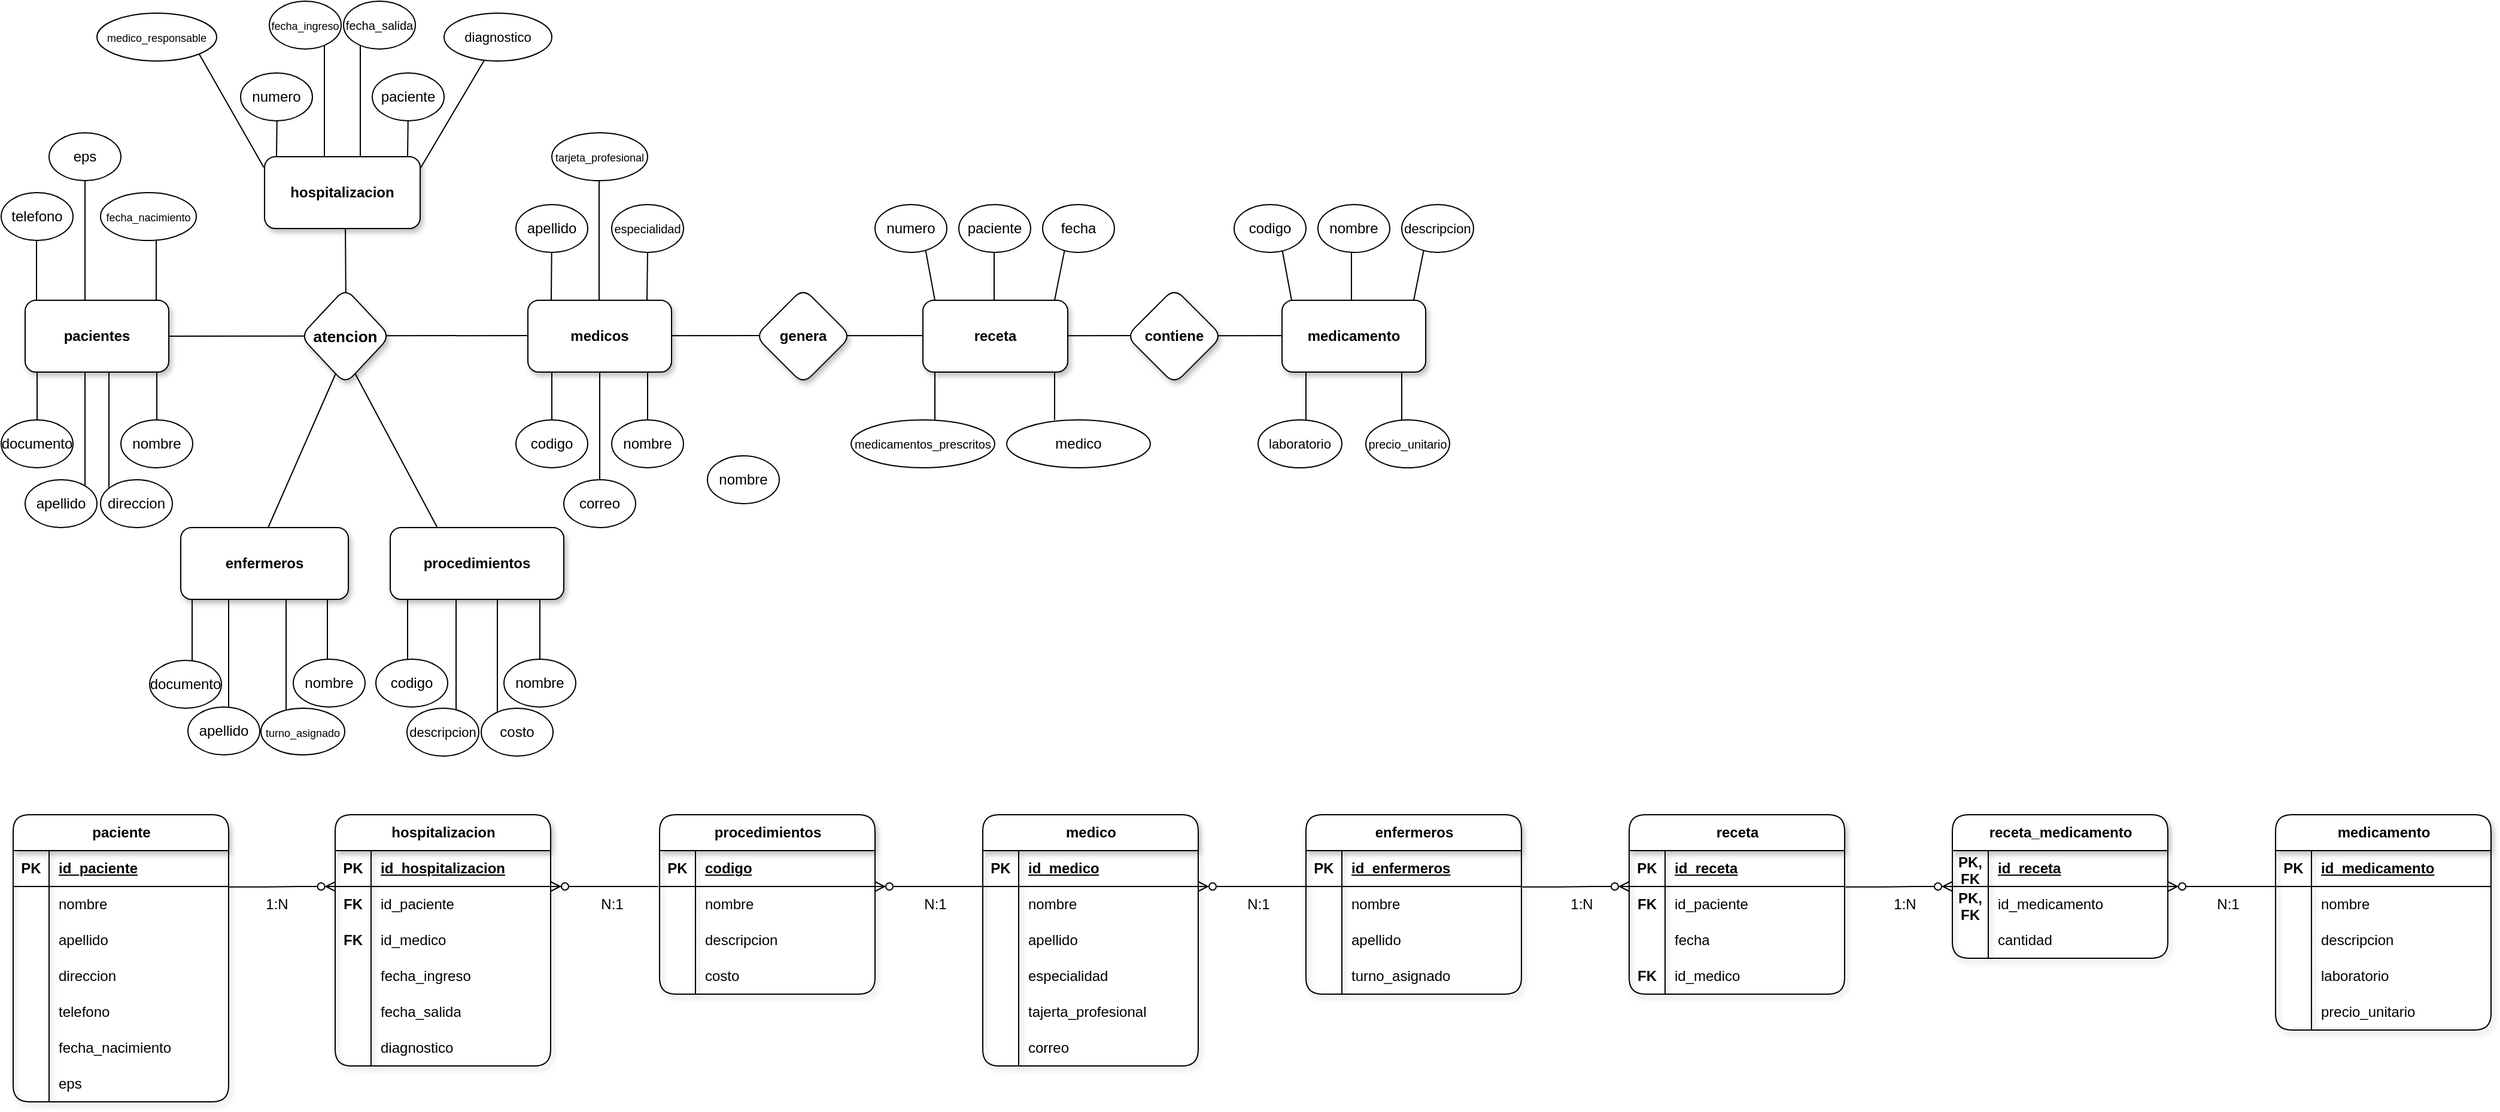 <mxfile version="28.2.1">
  <diagram name="Página-1" id="V2syIyFZhOZ_xvvwbhYi">
    <mxGraphModel grid="1" page="1" gridSize="10" guides="1" tooltips="1" connect="1" arrows="1" fold="1" pageScale="1" pageWidth="1169" pageHeight="1654" math="0" shadow="0">
      <root>
        <mxCell id="0" />
        <mxCell id="1" parent="0" />
        <mxCell id="lvTp8gI4NO4fiL0DUp-w-21" value="" style="endArrow=none;html=1;rounded=0;" edge="1" parent="1">
          <mxGeometry width="50" height="50" relative="1" as="geometry">
            <mxPoint x="407" y="415" as="sourcePoint" />
            <mxPoint x="335" y="280" as="targetPoint" />
          </mxGeometry>
        </mxCell>
        <mxCell id="hb6JNQIEblsWoCDhx1Lz-166" value="" style="endArrow=none;html=1;rounded=0;" edge="1" parent="1">
          <mxGeometry width="50" height="50" relative="1" as="geometry">
            <mxPoint x="1220" y="220" as="sourcePoint" />
            <mxPoint x="1230" y="170" as="targetPoint" />
          </mxGeometry>
        </mxCell>
        <mxCell id="hb6JNQIEblsWoCDhx1Lz-165" value="" style="endArrow=none;html=1;rounded=0;entryX=0.7;entryY=0.92;entryDx=0;entryDy=0;entryPerimeter=0;" edge="1" parent="1">
          <mxGeometry width="50" height="50" relative="1" as="geometry">
            <mxPoint x="1118" y="220" as="sourcePoint" />
            <mxPoint x="1110" y="177" as="targetPoint" />
          </mxGeometry>
        </mxCell>
        <mxCell id="hb6JNQIEblsWoCDhx1Lz-159" value="" style="endArrow=none;html=1;rounded=0;entryX=1;entryY=0.5;entryDx=0;entryDy=0;" edge="1" parent="1">
          <mxGeometry width="50" height="50" relative="1" as="geometry">
            <mxPoint x="1129.999" y="249.5" as="sourcePoint" />
            <mxPoint x="1010" y="249.627" as="targetPoint" />
          </mxGeometry>
        </mxCell>
        <mxCell id="hb6JNQIEblsWoCDhx1Lz-158" value="" style="endArrow=none;html=1;rounded=0;entryX=1;entryY=0.5;entryDx=0;entryDy=0;" edge="1" parent="1">
          <mxGeometry width="50" height="50" relative="1" as="geometry">
            <mxPoint x="989.999" y="249.5" as="sourcePoint" />
            <mxPoint x="870" y="249.627" as="targetPoint" />
          </mxGeometry>
        </mxCell>
        <mxCell id="hb6JNQIEblsWoCDhx1Lz-155" value="" style="endArrow=none;html=1;rounded=0;" edge="1" parent="1">
          <mxGeometry width="50" height="50" relative="1" as="geometry">
            <mxPoint x="920" y="220" as="sourcePoint" />
            <mxPoint x="930" y="170" as="targetPoint" />
          </mxGeometry>
        </mxCell>
        <mxCell id="hb6JNQIEblsWoCDhx1Lz-154" value="" style="endArrow=none;html=1;rounded=0;entryX=0.7;entryY=0.92;entryDx=0;entryDy=0;entryPerimeter=0;" edge="1" parent="1" target="hb6JNQIEblsWoCDhx1Lz-147">
          <mxGeometry width="50" height="50" relative="1" as="geometry">
            <mxPoint x="820" y="220" as="sourcePoint" />
            <mxPoint x="820" y="180" as="targetPoint" />
          </mxGeometry>
        </mxCell>
        <mxCell id="hb6JNQIEblsWoCDhx1Lz-146" value="" style="endArrow=none;html=1;rounded=0;entryX=1;entryY=0.5;entryDx=0;entryDy=0;" edge="1" parent="1">
          <mxGeometry width="50" height="50" relative="1" as="geometry">
            <mxPoint x="829.999" y="249.5" as="sourcePoint" />
            <mxPoint x="710" y="249.627" as="targetPoint" />
          </mxGeometry>
        </mxCell>
        <mxCell id="hb6JNQIEblsWoCDhx1Lz-145" value="" style="endArrow=none;html=1;rounded=0;entryX=1;entryY=0.5;entryDx=0;entryDy=0;" edge="1" parent="1">
          <mxGeometry width="50" height="50" relative="1" as="geometry">
            <mxPoint x="679.999" y="249.5" as="sourcePoint" />
            <mxPoint x="560" y="249.627" as="targetPoint" />
          </mxGeometry>
        </mxCell>
        <mxCell id="hb6JNQIEblsWoCDhx1Lz-144" value="" style="endArrow=none;html=1;rounded=0;entryX=1;entryY=0.5;entryDx=0;entryDy=0;" edge="1" parent="1">
          <mxGeometry width="50" height="50" relative="1" as="geometry">
            <mxPoint x="479.999" y="249.5" as="sourcePoint" />
            <mxPoint x="360" y="249.627" as="targetPoint" />
          </mxGeometry>
        </mxCell>
        <mxCell id="hb6JNQIEblsWoCDhx1Lz-143" value="" style="endArrow=none;html=1;rounded=0;entryX=1;entryY=0.5;entryDx=0;entryDy=0;" edge="1" parent="1" target="hb6JNQIEblsWoCDhx1Lz-110">
          <mxGeometry width="50" height="50" relative="1" as="geometry">
            <mxPoint x="299.999" y="249.873" as="sourcePoint" />
            <mxPoint x="189.88" y="249.5" as="targetPoint" />
          </mxGeometry>
        </mxCell>
        <mxCell id="hb6JNQIEblsWoCDhx1Lz-142" value="" style="endArrow=none;html=1;rounded=0;exitX=0.5;exitY=0;exitDx=0;exitDy=0;" edge="1" parent="1">
          <mxGeometry width="50" height="50" relative="1" as="geometry">
            <mxPoint x="263" y="410" as="sourcePoint" />
            <mxPoint x="320" y="280" as="targetPoint" />
          </mxGeometry>
        </mxCell>
        <mxCell id="hb6JNQIEblsWoCDhx1Lz-140" value="" style="endArrow=none;html=1;rounded=0;" edge="1" parent="1">
          <mxGeometry width="50" height="50" relative="1" as="geometry">
            <mxPoint x="328" y="230" as="sourcePoint" />
            <mxPoint x="327.53" y="158.96" as="targetPoint" />
          </mxGeometry>
        </mxCell>
        <mxCell id="hb6JNQIEblsWoCDhx1Lz-134" value="" style="endArrow=none;html=1;rounded=0;" edge="1" parent="1">
          <mxGeometry width="50" height="50" relative="1" as="geometry">
            <mxPoint x="340" y="100" as="sourcePoint" />
            <mxPoint x="340" y="-10" as="targetPoint" />
          </mxGeometry>
        </mxCell>
        <mxCell id="hb6JNQIEblsWoCDhx1Lz-133" value="" style="endArrow=none;html=1;rounded=0;" edge="1" parent="1">
          <mxGeometry width="50" height="50" relative="1" as="geometry">
            <mxPoint x="310" y="100" as="sourcePoint" />
            <mxPoint x="310" y="-10" as="targetPoint" />
          </mxGeometry>
        </mxCell>
        <mxCell id="hb6JNQIEblsWoCDhx1Lz-2" value="&lt;b&gt;hospitalizacion&lt;/b&gt;&lt;span style=&quot;color: rgba(0, 0, 0, 0); font-family: monospace; font-size: 0px; text-align: start; text-wrap-mode: nowrap;&quot;&gt;%3CmxGraphModel%3E%3Croot%3E%3CmxCell%20id%3D%220%22%2F%3E%3CmxCell%20id%3D%221%22%20parent%3D%220%22%2F%3E%3CmxCell%20id%3D%222%22%20value%3D%22%26lt%3Bb%26gt%3Bpaciente%26lt%3B%2Fb%26gt%3B%22%20style%3D%22rounded%3D1%3BwhiteSpace%3Dwrap%3Bhtml%3D1%3Bshadow%3D1%3B%22%20vertex%3D%221%22%20parent%3D%221%22%3E%3CmxGeometry%20x%3D%2250%22%20y%3D%22170%22%20width%3D%22120%22%20height%3D%2260%22%20as%3D%22geometry%22%2F%3E%3C%2FmxCell%3E%3C%2Froot%3E%3C%2FmxGraphModel%3E&lt;/span&gt;" style="rounded=1;whiteSpace=wrap;html=1;shadow=1;" vertex="1" parent="1">
          <mxGeometry x="260" y="100" width="130" height="60" as="geometry" />
        </mxCell>
        <mxCell id="hb6JNQIEblsWoCDhx1Lz-5" value="&lt;b&gt;genera&lt;/b&gt;" style="rhombus;whiteSpace=wrap;html=1;rounded=1;shadow=1;" vertex="1" parent="1">
          <mxGeometry x="670" y="210" width="80" height="80" as="geometry" />
        </mxCell>
        <mxCell id="hb6JNQIEblsWoCDhx1Lz-7" value="&lt;b&gt;re&lt;/b&gt;&lt;span style=&quot;color: rgba(0, 0, 0, 0); font-family: monospace; font-size: 0px; text-align: start; text-wrap-mode: nowrap;&quot;&gt;%3CmxGraphModel%3E%3Croot%3E%3CmxCell%20id%3D%220%22%2F%3E%3CmxCell%20id%3D%221%22%20parent%3D%220%22%2F%3E%3CmxCell%20id%3D%222%22%20value%3D%22%26lt%3Bb%26gt%3Bhospitalizacion%26lt%3B%2Fb%26gt%3B%26lt%3Bspan%20style%3D%26quot%3Bcolor%3A%20rgba(0%2C%200%2C%200%2C%200)%3B%20font-family%3A%20monospace%3B%20font-size%3A%200px%3B%20text-align%3A%20start%3B%20text-wrap-mode%3A%20nowrap%3B%26quot%3B%26gt%3B%253CmxGraphModel%253E%253Croot%253E%253CmxCell%2520id%253D%25220%2522%252F%253E%253CmxCell%2520id%253D%25221%2522%2520parent%253D%25220%2522%252F%253E%253CmxCell%2520id%253D%25222%2522%2520value%253D%2522%2526lt%253Bb%2526gt%253Bpaciente%2526lt%253B%252Fb%2526gt%253B%2522%2520style%253D%2522rounded%253D1%253BwhiteSpace%253Dwrap%253Bhtml%253D1%253Bshadow%253D1%253B%2522%2520vertex%253D%25221%2522%2520parent%253D%25221%2522%253E%253CmxGeometry%2520x%253D%252250%2522%2520y%253D%2522170%2522%2520width%253D%2522120%2522%2520height%253D%252260%2522%2520as%253D%2522geometry%2522%252F%253E%253C%252FmxCell%253E%253C%252Froot%253E%253C%252FmxGraphModel%253E%26lt%3B%2Fspan%26gt%3B%22%20style%3D%22rounded%3D1%3BwhiteSpace%3Dwrap%3Bhtml%3D1%3Bshadow%3D1%3B%22%20vertex%3D%221%22%20parent%3D%221%22%3E%3CmxGeometry%20x%3D%22220%22%20y%3D%22170%22%20width%3D%22120%22%20height%3D%2260%22%20as%3D%22geometry%22%2F%3E%3C%2FmxCell%3E%3C%2Froot%3E%3C%2FmxGraphModel%3E&lt;/span&gt;&lt;b&gt;ceta&lt;/b&gt;" style="rounded=1;whiteSpace=wrap;html=1;shadow=1;" vertex="1" parent="1">
          <mxGeometry x="810" y="220" width="121" height="60" as="geometry" />
        </mxCell>
        <mxCell id="hb6JNQIEblsWoCDhx1Lz-8" value="&lt;font style=&quot;font-size: 13px;&quot;&gt;&lt;b style=&quot;&quot;&gt;atencion&lt;/b&gt;&lt;/font&gt;" style="rhombus;whiteSpace=wrap;html=1;rounded=1;shadow=1;" vertex="1" parent="1">
          <mxGeometry x="290" y="210" width="75" height="80" as="geometry" />
        </mxCell>
        <mxCell id="hb6JNQIEblsWoCDhx1Lz-11" value="&lt;b&gt;contiene&lt;/b&gt;" style="rhombus;whiteSpace=wrap;html=1;rounded=1;shadow=1;" vertex="1" parent="1">
          <mxGeometry x="980" y="210" width="80" height="80" as="geometry" />
        </mxCell>
        <mxCell id="hb6JNQIEblsWoCDhx1Lz-13" value="&lt;b&gt;medicamento&lt;/b&gt;" style="rounded=1;whiteSpace=wrap;html=1;shadow=1;" vertex="1" parent="1">
          <mxGeometry x="1110" y="220" width="120" height="60" as="geometry" />
        </mxCell>
        <mxCell id="hb6JNQIEblsWoCDhx1Lz-54" value="&lt;b&gt;medicos&lt;/b&gt;" style="rounded=1;whiteSpace=wrap;html=1;shadow=1;" vertex="1" parent="1">
          <mxGeometry x="480" y="220" width="120" height="60" as="geometry" />
        </mxCell>
        <mxCell id="hb6JNQIEblsWoCDhx1Lz-55" value="" style="endArrow=none;html=1;rounded=0;" edge="1" parent="1">
          <mxGeometry width="50" height="50" relative="1" as="geometry">
            <mxPoint x="500" y="340" as="sourcePoint" />
            <mxPoint x="500" y="280" as="targetPoint" />
          </mxGeometry>
        </mxCell>
        <mxCell id="hb6JNQIEblsWoCDhx1Lz-56" value="codigo" style="ellipse;whiteSpace=wrap;html=1;" vertex="1" parent="1">
          <mxGeometry x="470" y="320" width="60" height="40" as="geometry" />
        </mxCell>
        <mxCell id="hb6JNQIEblsWoCDhx1Lz-57" value="" style="endArrow=none;html=1;rounded=0;" edge="1" parent="1" source="hb6JNQIEblsWoCDhx1Lz-67">
          <mxGeometry width="50" height="50" relative="1" as="geometry">
            <mxPoint x="580" y="350" as="sourcePoint" />
            <mxPoint x="580" y="280" as="targetPoint" />
          </mxGeometry>
        </mxCell>
        <mxCell id="hb6JNQIEblsWoCDhx1Lz-58" value="" style="endArrow=none;html=1;rounded=0;" edge="1" parent="1" target="hb6JNQIEblsWoCDhx1Lz-67">
          <mxGeometry width="50" height="50" relative="1" as="geometry">
            <mxPoint x="570" y="340" as="sourcePoint" />
            <mxPoint x="570" y="280" as="targetPoint" />
          </mxGeometry>
        </mxCell>
        <mxCell id="hb6JNQIEblsWoCDhx1Lz-59" value="" style="endArrow=none;html=1;rounded=0;" edge="1" parent="1" source="hb6JNQIEblsWoCDhx1Lz-62">
          <mxGeometry width="50" height="50" relative="1" as="geometry">
            <mxPoint x="499.5" y="220" as="sourcePoint" />
            <mxPoint x="499.5" y="160" as="targetPoint" />
          </mxGeometry>
        </mxCell>
        <mxCell id="hb6JNQIEblsWoCDhx1Lz-60" value="" style="endArrow=none;html=1;rounded=0;" edge="1" parent="1" source="hb6JNQIEblsWoCDhx1Lz-64">
          <mxGeometry width="50" height="50" relative="1" as="geometry">
            <mxPoint x="569.5" y="220" as="sourcePoint" />
            <mxPoint x="569.5" y="160" as="targetPoint" />
          </mxGeometry>
        </mxCell>
        <mxCell id="hb6JNQIEblsWoCDhx1Lz-61" value="" style="endArrow=none;html=1;rounded=0;" edge="1" parent="1" target="hb6JNQIEblsWoCDhx1Lz-62">
          <mxGeometry width="50" height="50" relative="1" as="geometry">
            <mxPoint x="499.5" y="220" as="sourcePoint" />
            <mxPoint x="499.5" y="160" as="targetPoint" />
          </mxGeometry>
        </mxCell>
        <mxCell id="hb6JNQIEblsWoCDhx1Lz-62" value="apellido" style="ellipse;whiteSpace=wrap;html=1;" vertex="1" parent="1">
          <mxGeometry x="470" y="140" width="60" height="40" as="geometry" />
        </mxCell>
        <mxCell id="hb6JNQIEblsWoCDhx1Lz-63" value="" style="endArrow=none;html=1;rounded=0;" edge="1" parent="1">
          <mxGeometry width="50" height="50" relative="1" as="geometry">
            <mxPoint x="579.5" y="220" as="sourcePoint" />
            <mxPoint x="580" y="180" as="targetPoint" />
          </mxGeometry>
        </mxCell>
        <mxCell id="hb6JNQIEblsWoCDhx1Lz-64" value="&lt;font style=&quot;font-size: 10px;&quot;&gt;especialidad&lt;/font&gt;" style="ellipse;whiteSpace=wrap;html=1;" vertex="1" parent="1">
          <mxGeometry x="550" y="140" width="60" height="40" as="geometry" />
        </mxCell>
        <mxCell id="hb6JNQIEblsWoCDhx1Lz-65" value="" style="endArrow=none;html=1;rounded=0;" edge="1" parent="1">
          <mxGeometry width="50" height="50" relative="1" as="geometry">
            <mxPoint x="540" y="390" as="sourcePoint" />
            <mxPoint x="540" y="280" as="targetPoint" />
          </mxGeometry>
        </mxCell>
        <mxCell id="hb6JNQIEblsWoCDhx1Lz-66" value="" style="endArrow=none;html=1;rounded=0;" edge="1" parent="1" target="hb6JNQIEblsWoCDhx1Lz-67">
          <mxGeometry width="50" height="50" relative="1" as="geometry">
            <mxPoint x="580" y="350" as="sourcePoint" />
            <mxPoint x="580" y="280" as="targetPoint" />
          </mxGeometry>
        </mxCell>
        <mxCell id="hb6JNQIEblsWoCDhx1Lz-67" value="nombre" style="ellipse;whiteSpace=wrap;html=1;" vertex="1" parent="1">
          <mxGeometry x="550" y="320" width="60" height="40" as="geometry" />
        </mxCell>
        <mxCell id="hb6JNQIEblsWoCDhx1Lz-68" value="correo" style="ellipse;whiteSpace=wrap;html=1;" vertex="1" parent="1">
          <mxGeometry x="510" y="370" width="60" height="40" as="geometry" />
        </mxCell>
        <mxCell id="hb6JNQIEblsWoCDhx1Lz-69" value="" style="endArrow=none;html=1;rounded=0;" edge="1" parent="1">
          <mxGeometry width="50" height="50" relative="1" as="geometry">
            <mxPoint x="539.5" y="220" as="sourcePoint" />
            <mxPoint x="539.5" y="110" as="targetPoint" />
          </mxGeometry>
        </mxCell>
        <mxCell id="hb6JNQIEblsWoCDhx1Lz-70" value="&lt;font style=&quot;font-size: 9px;&quot;&gt;tarjeta_profesional&lt;/font&gt;" style="ellipse;whiteSpace=wrap;html=1;" vertex="1" parent="1">
          <mxGeometry x="500" y="80" width="80" height="40" as="geometry" />
        </mxCell>
        <mxCell id="hb6JNQIEblsWoCDhx1Lz-110" value="&lt;b&gt;pacientes&lt;/b&gt;" style="rounded=1;whiteSpace=wrap;html=1;shadow=1;" vertex="1" parent="1">
          <mxGeometry x="60" y="220" width="120" height="60" as="geometry" />
        </mxCell>
        <mxCell id="hb6JNQIEblsWoCDhx1Lz-111" value="" style="endArrow=none;html=1;rounded=0;" edge="1" parent="1">
          <mxGeometry width="50" height="50" relative="1" as="geometry">
            <mxPoint x="70" y="340" as="sourcePoint" />
            <mxPoint x="70" y="280" as="targetPoint" />
          </mxGeometry>
        </mxCell>
        <mxCell id="hb6JNQIEblsWoCDhx1Lz-112" value="" style="endArrow=none;html=1;rounded=0;" edge="1" parent="1">
          <mxGeometry width="50" height="50" relative="1" as="geometry">
            <mxPoint x="170" y="340" as="sourcePoint" />
            <mxPoint x="170" y="280" as="targetPoint" />
          </mxGeometry>
        </mxCell>
        <mxCell id="hb6JNQIEblsWoCDhx1Lz-113" value="documento" style="ellipse;whiteSpace=wrap;html=1;" vertex="1" parent="1">
          <mxGeometry x="40" y="320" width="60" height="40" as="geometry" />
        </mxCell>
        <mxCell id="hb6JNQIEblsWoCDhx1Lz-114" value="nombre" style="ellipse;whiteSpace=wrap;html=1;" vertex="1" parent="1">
          <mxGeometry x="140" y="320" width="60" height="40" as="geometry" />
        </mxCell>
        <mxCell id="hb6JNQIEblsWoCDhx1Lz-115" value="" style="endArrow=none;html=1;rounded=0;" edge="1" parent="1">
          <mxGeometry width="50" height="50" relative="1" as="geometry">
            <mxPoint x="110" y="390" as="sourcePoint" />
            <mxPoint x="110" y="280" as="targetPoint" />
          </mxGeometry>
        </mxCell>
        <mxCell id="hb6JNQIEblsWoCDhx1Lz-116" value="" style="endArrow=none;html=1;rounded=0;" edge="1" parent="1">
          <mxGeometry width="50" height="50" relative="1" as="geometry">
            <mxPoint x="130" y="390" as="sourcePoint" />
            <mxPoint x="130" y="280" as="targetPoint" />
          </mxGeometry>
        </mxCell>
        <mxCell id="hb6JNQIEblsWoCDhx1Lz-117" value="apellido" style="ellipse;whiteSpace=wrap;html=1;" vertex="1" parent="1">
          <mxGeometry x="60" y="370" width="60" height="40" as="geometry" />
        </mxCell>
        <mxCell id="hb6JNQIEblsWoCDhx1Lz-118" value="direccion" style="ellipse;whiteSpace=wrap;html=1;" vertex="1" parent="1">
          <mxGeometry x="123" y="370" width="60" height="40" as="geometry" />
        </mxCell>
        <mxCell id="hb6JNQIEblsWoCDhx1Lz-119" value="" style="endArrow=none;html=1;rounded=0;" edge="1" parent="1">
          <mxGeometry width="50" height="50" relative="1" as="geometry">
            <mxPoint x="69.5" y="220" as="sourcePoint" />
            <mxPoint x="69.5" y="160" as="targetPoint" />
          </mxGeometry>
        </mxCell>
        <mxCell id="hb6JNQIEblsWoCDhx1Lz-120" value="" style="endArrow=none;html=1;rounded=0;" edge="1" parent="1">
          <mxGeometry width="50" height="50" relative="1" as="geometry">
            <mxPoint x="169.5" y="220" as="sourcePoint" />
            <mxPoint x="169.5" y="160" as="targetPoint" />
          </mxGeometry>
        </mxCell>
        <mxCell id="hb6JNQIEblsWoCDhx1Lz-121" value="telefono" style="ellipse;whiteSpace=wrap;html=1;" vertex="1" parent="1">
          <mxGeometry x="40" y="130" width="60" height="40" as="geometry" />
        </mxCell>
        <mxCell id="hb6JNQIEblsWoCDhx1Lz-122" value="&lt;font style=&quot;font-size: 9px;&quot;&gt;fecha_nacimiento&lt;/font&gt;" style="ellipse;whiteSpace=wrap;html=1;" vertex="1" parent="1">
          <mxGeometry x="123" y="130" width="80" height="40" as="geometry" />
        </mxCell>
        <mxCell id="hb6JNQIEblsWoCDhx1Lz-123" value="" style="endArrow=none;html=1;rounded=0;" edge="1" parent="1">
          <mxGeometry width="50" height="50" relative="1" as="geometry">
            <mxPoint x="110" y="220" as="sourcePoint" />
            <mxPoint x="110" y="110" as="targetPoint" />
          </mxGeometry>
        </mxCell>
        <mxCell id="hb6JNQIEblsWoCDhx1Lz-124" value="eps" style="ellipse;whiteSpace=wrap;html=1;" vertex="1" parent="1">
          <mxGeometry x="80" y="80" width="60" height="40" as="geometry" />
        </mxCell>
        <mxCell id="hb6JNQIEblsWoCDhx1Lz-125" value="" style="endArrow=none;html=1;rounded=0;" edge="1" parent="1">
          <mxGeometry width="50" height="50" relative="1" as="geometry">
            <mxPoint x="270" y="100" as="sourcePoint" />
            <mxPoint x="270.5" y="60" as="targetPoint" />
          </mxGeometry>
        </mxCell>
        <mxCell id="hb6JNQIEblsWoCDhx1Lz-126" value="numero" style="ellipse;whiteSpace=wrap;html=1;" vertex="1" parent="1">
          <mxGeometry x="240" y="30" width="60" height="40" as="geometry" />
        </mxCell>
        <mxCell id="hb6JNQIEblsWoCDhx1Lz-127" value="" style="endArrow=none;html=1;rounded=0;" edge="1" parent="1">
          <mxGeometry width="50" height="50" relative="1" as="geometry">
            <mxPoint x="379.5" y="100" as="sourcePoint" />
            <mxPoint x="380" y="60" as="targetPoint" />
          </mxGeometry>
        </mxCell>
        <mxCell id="hb6JNQIEblsWoCDhx1Lz-128" value="paciente" style="ellipse;whiteSpace=wrap;html=1;" vertex="1" parent="1">
          <mxGeometry x="350" y="30" width="60" height="40" as="geometry" />
        </mxCell>
        <mxCell id="hb6JNQIEblsWoCDhx1Lz-131" value="&lt;font style=&quot;font-size: 9px;&quot;&gt;fecha_ingreso&lt;/font&gt;" style="ellipse;whiteSpace=wrap;html=1;" vertex="1" parent="1">
          <mxGeometry x="264" y="-30" width="60" height="40" as="geometry" />
        </mxCell>
        <mxCell id="hb6JNQIEblsWoCDhx1Lz-132" value="&lt;font style=&quot;font-size: 10px;&quot;&gt;fecha_salida&lt;/font&gt;" style="ellipse;whiteSpace=wrap;html=1;" vertex="1" parent="1">
          <mxGeometry x="326" y="-30" width="60" height="40" as="geometry" />
        </mxCell>
        <mxCell id="hb6JNQIEblsWoCDhx1Lz-135" value="" style="endArrow=none;html=1;rounded=0;" edge="1" parent="1" source="hb6JNQIEblsWoCDhx1Lz-136">
          <mxGeometry width="50" height="50" relative="1" as="geometry">
            <mxPoint x="390" y="110" as="sourcePoint" />
            <mxPoint x="470" y="10" as="targetPoint" />
          </mxGeometry>
        </mxCell>
        <mxCell id="hb6JNQIEblsWoCDhx1Lz-137" value="" style="endArrow=none;html=1;rounded=0;" edge="1" parent="1" target="hb6JNQIEblsWoCDhx1Lz-136">
          <mxGeometry width="50" height="50" relative="1" as="geometry">
            <mxPoint x="390" y="110" as="sourcePoint" />
            <mxPoint x="470" y="10" as="targetPoint" />
          </mxGeometry>
        </mxCell>
        <mxCell id="hb6JNQIEblsWoCDhx1Lz-136" value="&lt;font style=&quot;font-size: 11px;&quot;&gt;diagnostico&lt;/font&gt;" style="ellipse;whiteSpace=wrap;html=1;" vertex="1" parent="1">
          <mxGeometry x="410" y="-20" width="90" height="40" as="geometry" />
        </mxCell>
        <mxCell id="hb6JNQIEblsWoCDhx1Lz-138" value="" style="endArrow=none;html=1;rounded=0;exitX=-0.005;exitY=0.147;exitDx=0;exitDy=0;exitPerimeter=0;entryX=1;entryY=1;entryDx=0;entryDy=0;" edge="1" parent="1" source="hb6JNQIEblsWoCDhx1Lz-2" target="hb6JNQIEblsWoCDhx1Lz-139">
          <mxGeometry width="50" height="50" relative="1" as="geometry">
            <mxPoint x="193" y="96" as="sourcePoint" />
            <mxPoint x="160" y="10" as="targetPoint" />
          </mxGeometry>
        </mxCell>
        <mxCell id="hb6JNQIEblsWoCDhx1Lz-139" value="&lt;font style=&quot;font-size: 9px;&quot;&gt;medico_responsable&lt;/font&gt;" style="ellipse;whiteSpace=wrap;html=1;" vertex="1" parent="1">
          <mxGeometry x="120" y="-20" width="100" height="40" as="geometry" />
        </mxCell>
        <mxCell id="hb6JNQIEblsWoCDhx1Lz-147" value="numero" style="ellipse;whiteSpace=wrap;html=1;" vertex="1" parent="1">
          <mxGeometry x="770" y="140" width="60" height="40" as="geometry" />
        </mxCell>
        <mxCell id="hb6JNQIEblsWoCDhx1Lz-148" value="nombre" style="ellipse;whiteSpace=wrap;html=1;" vertex="1" parent="1">
          <mxGeometry x="630" y="350" width="60" height="40" as="geometry" />
        </mxCell>
        <mxCell id="hb6JNQIEblsWoCDhx1Lz-149" value="&lt;font style=&quot;font-size: 10px;&quot;&gt;medicamentos_prescritos&lt;/font&gt;" style="ellipse;whiteSpace=wrap;html=1;" vertex="1" parent="1">
          <mxGeometry x="750" y="320" width="120" height="40" as="geometry" />
        </mxCell>
        <mxCell id="hb6JNQIEblsWoCDhx1Lz-150" value="fecha" style="ellipse;whiteSpace=wrap;html=1;" vertex="1" parent="1">
          <mxGeometry x="910" y="140" width="60" height="40" as="geometry" />
        </mxCell>
        <mxCell id="hb6JNQIEblsWoCDhx1Lz-151" value="paciente" style="ellipse;whiteSpace=wrap;html=1;" vertex="1" parent="1">
          <mxGeometry x="840" y="140" width="60" height="40" as="geometry" />
        </mxCell>
        <mxCell id="hb6JNQIEblsWoCDhx1Lz-152" value="medico" style="ellipse;whiteSpace=wrap;html=1;" vertex="1" parent="1">
          <mxGeometry x="880" y="320" width="120" height="40" as="geometry" />
        </mxCell>
        <mxCell id="hb6JNQIEblsWoCDhx1Lz-153" value="" style="endArrow=none;html=1;rounded=0;" edge="1" parent="1">
          <mxGeometry width="50" height="50" relative="1" as="geometry">
            <mxPoint x="869.5" y="220" as="sourcePoint" />
            <mxPoint x="869.5" y="180" as="targetPoint" />
          </mxGeometry>
        </mxCell>
        <mxCell id="hb6JNQIEblsWoCDhx1Lz-156" value="" style="endArrow=none;html=1;rounded=0;" edge="1" parent="1">
          <mxGeometry width="50" height="50" relative="1" as="geometry">
            <mxPoint x="820" y="320" as="sourcePoint" />
            <mxPoint x="820" y="280" as="targetPoint" />
          </mxGeometry>
        </mxCell>
        <mxCell id="hb6JNQIEblsWoCDhx1Lz-157" value="" style="endArrow=none;html=1;rounded=0;" edge="1" parent="1">
          <mxGeometry width="50" height="50" relative="1" as="geometry">
            <mxPoint x="920" y="320" as="sourcePoint" />
            <mxPoint x="920" y="280" as="targetPoint" />
          </mxGeometry>
        </mxCell>
        <mxCell id="hb6JNQIEblsWoCDhx1Lz-160" value="codigo" style="ellipse;whiteSpace=wrap;html=1;" vertex="1" parent="1">
          <mxGeometry x="1070" y="140" width="60" height="40" as="geometry" />
        </mxCell>
        <mxCell id="hb6JNQIEblsWoCDhx1Lz-161" value="nombre" style="ellipse;whiteSpace=wrap;html=1;" vertex="1" parent="1">
          <mxGeometry x="1140" y="140" width="60" height="40" as="geometry" />
        </mxCell>
        <mxCell id="hb6JNQIEblsWoCDhx1Lz-162" value="&lt;font style=&quot;font-size: 11px;&quot;&gt;descripcion&lt;/font&gt;" style="ellipse;whiteSpace=wrap;html=1;" vertex="1" parent="1">
          <mxGeometry x="1210" y="140" width="60" height="40" as="geometry" />
        </mxCell>
        <mxCell id="hb6JNQIEblsWoCDhx1Lz-163" value="" style="endArrow=none;html=1;rounded=0;" edge="1" parent="1">
          <mxGeometry width="50" height="50" relative="1" as="geometry">
            <mxPoint x="1168" y="220" as="sourcePoint" />
            <mxPoint x="1168" y="180" as="targetPoint" />
          </mxGeometry>
        </mxCell>
        <mxCell id="hb6JNQIEblsWoCDhx1Lz-167" value="&lt;font style=&quot;font-size: 11px;&quot;&gt;laboratorio&lt;/font&gt;" style="ellipse;whiteSpace=wrap;html=1;" vertex="1" parent="1">
          <mxGeometry x="1090" y="320" width="70" height="40" as="geometry" />
        </mxCell>
        <mxCell id="hb6JNQIEblsWoCDhx1Lz-168" value="&lt;font style=&quot;font-size: 10px;&quot;&gt;precio_unitario&lt;/font&gt;" style="ellipse;whiteSpace=wrap;html=1;" vertex="1" parent="1">
          <mxGeometry x="1180" y="320" width="70" height="40" as="geometry" />
        </mxCell>
        <mxCell id="hb6JNQIEblsWoCDhx1Lz-169" value="" style="endArrow=none;html=1;rounded=0;" edge="1" parent="1">
          <mxGeometry width="50" height="50" relative="1" as="geometry">
            <mxPoint x="1130" y="320" as="sourcePoint" />
            <mxPoint x="1130" y="280" as="targetPoint" />
          </mxGeometry>
        </mxCell>
        <mxCell id="hb6JNQIEblsWoCDhx1Lz-170" value="" style="endArrow=none;html=1;rounded=0;" edge="1" parent="1">
          <mxGeometry width="50" height="50" relative="1" as="geometry">
            <mxPoint x="1210" y="320" as="sourcePoint" />
            <mxPoint x="1210" y="280" as="targetPoint" />
          </mxGeometry>
        </mxCell>
        <mxCell id="hb6JNQIEblsWoCDhx1Lz-171" value="paciente" style="shape=table;startSize=30;container=1;collapsible=1;childLayout=tableLayout;fixedRows=1;rowLines=0;fontStyle=1;align=center;resizeLast=1;html=1;rounded=1;shadow=1;" vertex="1" parent="1">
          <mxGeometry x="50" y="650" width="180" height="240" as="geometry" />
        </mxCell>
        <mxCell id="hb6JNQIEblsWoCDhx1Lz-172" value="" style="shape=tableRow;horizontal=0;startSize=0;swimlaneHead=0;swimlaneBody=0;fillColor=none;collapsible=0;dropTarget=0;points=[[0,0.5],[1,0.5]];portConstraint=eastwest;top=0;left=0;right=0;bottom=1;" vertex="1" parent="hb6JNQIEblsWoCDhx1Lz-171">
          <mxGeometry y="30" width="180" height="30" as="geometry" />
        </mxCell>
        <mxCell id="hb6JNQIEblsWoCDhx1Lz-173" value="PK" style="shape=partialRectangle;connectable=0;fillColor=none;top=0;left=0;bottom=0;right=0;fontStyle=1;overflow=hidden;whiteSpace=wrap;html=1;" vertex="1" parent="hb6JNQIEblsWoCDhx1Lz-172">
          <mxGeometry width="30" height="30" as="geometry">
            <mxRectangle width="30" height="30" as="alternateBounds" />
          </mxGeometry>
        </mxCell>
        <mxCell id="hb6JNQIEblsWoCDhx1Lz-174" value="id_paciente" style="shape=partialRectangle;connectable=0;fillColor=none;top=0;left=0;bottom=0;right=0;align=left;spacingLeft=6;fontStyle=5;overflow=hidden;whiteSpace=wrap;html=1;" vertex="1" parent="hb6JNQIEblsWoCDhx1Lz-172">
          <mxGeometry x="30" width="150" height="30" as="geometry">
            <mxRectangle width="150" height="30" as="alternateBounds" />
          </mxGeometry>
        </mxCell>
        <mxCell id="hb6JNQIEblsWoCDhx1Lz-175" value="" style="shape=tableRow;horizontal=0;startSize=0;swimlaneHead=0;swimlaneBody=0;fillColor=none;collapsible=0;dropTarget=0;points=[[0,0.5],[1,0.5]];portConstraint=eastwest;top=0;left=0;right=0;bottom=0;" vertex="1" parent="hb6JNQIEblsWoCDhx1Lz-171">
          <mxGeometry y="60" width="180" height="30" as="geometry" />
        </mxCell>
        <mxCell id="hb6JNQIEblsWoCDhx1Lz-176" value="" style="shape=partialRectangle;connectable=0;fillColor=none;top=0;left=0;bottom=0;right=0;editable=1;overflow=hidden;whiteSpace=wrap;html=1;" vertex="1" parent="hb6JNQIEblsWoCDhx1Lz-175">
          <mxGeometry width="30" height="30" as="geometry">
            <mxRectangle width="30" height="30" as="alternateBounds" />
          </mxGeometry>
        </mxCell>
        <mxCell id="hb6JNQIEblsWoCDhx1Lz-177" value="nombre" style="shape=partialRectangle;connectable=0;fillColor=none;top=0;left=0;bottom=0;right=0;align=left;spacingLeft=6;overflow=hidden;whiteSpace=wrap;html=1;" vertex="1" parent="hb6JNQIEblsWoCDhx1Lz-175">
          <mxGeometry x="30" width="150" height="30" as="geometry">
            <mxRectangle width="150" height="30" as="alternateBounds" />
          </mxGeometry>
        </mxCell>
        <mxCell id="hb6JNQIEblsWoCDhx1Lz-178" value="" style="shape=tableRow;horizontal=0;startSize=0;swimlaneHead=0;swimlaneBody=0;fillColor=none;collapsible=0;dropTarget=0;points=[[0,0.5],[1,0.5]];portConstraint=eastwest;top=0;left=0;right=0;bottom=0;" vertex="1" parent="hb6JNQIEblsWoCDhx1Lz-171">
          <mxGeometry y="90" width="180" height="30" as="geometry" />
        </mxCell>
        <mxCell id="hb6JNQIEblsWoCDhx1Lz-179" value="" style="shape=partialRectangle;connectable=0;fillColor=none;top=0;left=0;bottom=0;right=0;editable=1;overflow=hidden;whiteSpace=wrap;html=1;" vertex="1" parent="hb6JNQIEblsWoCDhx1Lz-178">
          <mxGeometry width="30" height="30" as="geometry">
            <mxRectangle width="30" height="30" as="alternateBounds" />
          </mxGeometry>
        </mxCell>
        <mxCell id="hb6JNQIEblsWoCDhx1Lz-180" value="apellido" style="shape=partialRectangle;connectable=0;fillColor=none;top=0;left=0;bottom=0;right=0;align=left;spacingLeft=6;overflow=hidden;whiteSpace=wrap;html=1;" vertex="1" parent="hb6JNQIEblsWoCDhx1Lz-178">
          <mxGeometry x="30" width="150" height="30" as="geometry">
            <mxRectangle width="150" height="30" as="alternateBounds" />
          </mxGeometry>
        </mxCell>
        <mxCell id="hb6JNQIEblsWoCDhx1Lz-181" value="" style="shape=tableRow;horizontal=0;startSize=0;swimlaneHead=0;swimlaneBody=0;fillColor=none;collapsible=0;dropTarget=0;points=[[0,0.5],[1,0.5]];portConstraint=eastwest;top=0;left=0;right=0;bottom=0;" vertex="1" parent="hb6JNQIEblsWoCDhx1Lz-171">
          <mxGeometry y="120" width="180" height="30" as="geometry" />
        </mxCell>
        <mxCell id="hb6JNQIEblsWoCDhx1Lz-182" value="" style="shape=partialRectangle;connectable=0;fillColor=none;top=0;left=0;bottom=0;right=0;editable=1;overflow=hidden;whiteSpace=wrap;html=1;" vertex="1" parent="hb6JNQIEblsWoCDhx1Lz-181">
          <mxGeometry width="30" height="30" as="geometry">
            <mxRectangle width="30" height="30" as="alternateBounds" />
          </mxGeometry>
        </mxCell>
        <mxCell id="hb6JNQIEblsWoCDhx1Lz-183" value="direccion" style="shape=partialRectangle;connectable=0;fillColor=none;top=0;left=0;bottom=0;right=0;align=left;spacingLeft=6;overflow=hidden;whiteSpace=wrap;html=1;" vertex="1" parent="hb6JNQIEblsWoCDhx1Lz-181">
          <mxGeometry x="30" width="150" height="30" as="geometry">
            <mxRectangle width="150" height="30" as="alternateBounds" />
          </mxGeometry>
        </mxCell>
        <mxCell id="hb6JNQIEblsWoCDhx1Lz-184" value="" style="shape=tableRow;horizontal=0;startSize=0;swimlaneHead=0;swimlaneBody=0;fillColor=none;collapsible=0;dropTarget=0;points=[[0,0.5],[1,0.5]];portConstraint=eastwest;top=0;left=0;right=0;bottom=0;" vertex="1" parent="hb6JNQIEblsWoCDhx1Lz-171">
          <mxGeometry y="150" width="180" height="30" as="geometry" />
        </mxCell>
        <mxCell id="hb6JNQIEblsWoCDhx1Lz-185" value="" style="shape=partialRectangle;connectable=0;fillColor=none;top=0;left=0;bottom=0;right=0;editable=1;overflow=hidden;whiteSpace=wrap;html=1;" vertex="1" parent="hb6JNQIEblsWoCDhx1Lz-184">
          <mxGeometry width="30" height="30" as="geometry">
            <mxRectangle width="30" height="30" as="alternateBounds" />
          </mxGeometry>
        </mxCell>
        <mxCell id="hb6JNQIEblsWoCDhx1Lz-186" value="telefono" style="shape=partialRectangle;connectable=0;fillColor=none;top=0;left=0;bottom=0;right=0;align=left;spacingLeft=6;overflow=hidden;whiteSpace=wrap;html=1;" vertex="1" parent="hb6JNQIEblsWoCDhx1Lz-184">
          <mxGeometry x="30" width="150" height="30" as="geometry">
            <mxRectangle width="150" height="30" as="alternateBounds" />
          </mxGeometry>
        </mxCell>
        <mxCell id="hb6JNQIEblsWoCDhx1Lz-187" value="" style="shape=tableRow;horizontal=0;startSize=0;swimlaneHead=0;swimlaneBody=0;fillColor=none;collapsible=0;dropTarget=0;points=[[0,0.5],[1,0.5]];portConstraint=eastwest;top=0;left=0;right=0;bottom=0;" vertex="1" parent="hb6JNQIEblsWoCDhx1Lz-171">
          <mxGeometry y="180" width="180" height="30" as="geometry" />
        </mxCell>
        <mxCell id="hb6JNQIEblsWoCDhx1Lz-188" value="" style="shape=partialRectangle;connectable=0;fillColor=none;top=0;left=0;bottom=0;right=0;editable=1;overflow=hidden;whiteSpace=wrap;html=1;" vertex="1" parent="hb6JNQIEblsWoCDhx1Lz-187">
          <mxGeometry width="30" height="30" as="geometry">
            <mxRectangle width="30" height="30" as="alternateBounds" />
          </mxGeometry>
        </mxCell>
        <mxCell id="hb6JNQIEblsWoCDhx1Lz-189" value="fecha_nacimiento" style="shape=partialRectangle;connectable=0;fillColor=none;top=0;left=0;bottom=0;right=0;align=left;spacingLeft=6;overflow=hidden;whiteSpace=wrap;html=1;" vertex="1" parent="hb6JNQIEblsWoCDhx1Lz-187">
          <mxGeometry x="30" width="150" height="30" as="geometry">
            <mxRectangle width="150" height="30" as="alternateBounds" />
          </mxGeometry>
        </mxCell>
        <mxCell id="hb6JNQIEblsWoCDhx1Lz-190" value="" style="shape=tableRow;horizontal=0;startSize=0;swimlaneHead=0;swimlaneBody=0;fillColor=none;collapsible=0;dropTarget=0;points=[[0,0.5],[1,0.5]];portConstraint=eastwest;top=0;left=0;right=0;bottom=0;" vertex="1" parent="hb6JNQIEblsWoCDhx1Lz-171">
          <mxGeometry y="210" width="180" height="30" as="geometry" />
        </mxCell>
        <mxCell id="hb6JNQIEblsWoCDhx1Lz-191" value="" style="shape=partialRectangle;connectable=0;fillColor=none;top=0;left=0;bottom=0;right=0;editable=1;overflow=hidden;whiteSpace=wrap;html=1;" vertex="1" parent="hb6JNQIEblsWoCDhx1Lz-190">
          <mxGeometry width="30" height="30" as="geometry">
            <mxRectangle width="30" height="30" as="alternateBounds" />
          </mxGeometry>
        </mxCell>
        <mxCell id="hb6JNQIEblsWoCDhx1Lz-192" value="eps" style="shape=partialRectangle;connectable=0;fillColor=none;top=0;left=0;bottom=0;right=0;align=left;spacingLeft=6;overflow=hidden;whiteSpace=wrap;html=1;" vertex="1" parent="hb6JNQIEblsWoCDhx1Lz-190">
          <mxGeometry x="30" width="150" height="30" as="geometry">
            <mxRectangle width="150" height="30" as="alternateBounds" />
          </mxGeometry>
        </mxCell>
        <mxCell id="hb6JNQIEblsWoCDhx1Lz-193" value="hospitalizacion" style="shape=table;startSize=30;container=1;collapsible=1;childLayout=tableLayout;fixedRows=1;rowLines=0;fontStyle=1;align=center;resizeLast=1;html=1;rounded=1;shadow=1;" vertex="1" parent="1">
          <mxGeometry x="319" y="650" width="180" height="210" as="geometry" />
        </mxCell>
        <mxCell id="hb6JNQIEblsWoCDhx1Lz-194" value="" style="shape=tableRow;horizontal=0;startSize=0;swimlaneHead=0;swimlaneBody=0;fillColor=none;collapsible=0;dropTarget=0;points=[[0,0.5],[1,0.5]];portConstraint=eastwest;top=0;left=0;right=0;bottom=1;" vertex="1" parent="hb6JNQIEblsWoCDhx1Lz-193">
          <mxGeometry y="30" width="180" height="30" as="geometry" />
        </mxCell>
        <mxCell id="hb6JNQIEblsWoCDhx1Lz-195" value="PK" style="shape=partialRectangle;connectable=0;fillColor=none;top=0;left=0;bottom=0;right=0;fontStyle=1;overflow=hidden;whiteSpace=wrap;html=1;" vertex="1" parent="hb6JNQIEblsWoCDhx1Lz-194">
          <mxGeometry width="30" height="30" as="geometry">
            <mxRectangle width="30" height="30" as="alternateBounds" />
          </mxGeometry>
        </mxCell>
        <mxCell id="hb6JNQIEblsWoCDhx1Lz-196" value="id_hospitalizacion" style="shape=partialRectangle;connectable=0;fillColor=none;top=0;left=0;bottom=0;right=0;align=left;spacingLeft=6;fontStyle=5;overflow=hidden;whiteSpace=wrap;html=1;" vertex="1" parent="hb6JNQIEblsWoCDhx1Lz-194">
          <mxGeometry x="30" width="150" height="30" as="geometry">
            <mxRectangle width="150" height="30" as="alternateBounds" />
          </mxGeometry>
        </mxCell>
        <mxCell id="hb6JNQIEblsWoCDhx1Lz-197" value="" style="shape=tableRow;horizontal=0;startSize=0;swimlaneHead=0;swimlaneBody=0;fillColor=none;collapsible=0;dropTarget=0;points=[[0,0.5],[1,0.5]];portConstraint=eastwest;top=0;left=0;right=0;bottom=0;" vertex="1" parent="hb6JNQIEblsWoCDhx1Lz-193">
          <mxGeometry y="60" width="180" height="30" as="geometry" />
        </mxCell>
        <mxCell id="hb6JNQIEblsWoCDhx1Lz-198" value="&lt;b&gt;FK&lt;/b&gt;" style="shape=partialRectangle;connectable=0;fillColor=none;top=0;left=0;bottom=0;right=0;editable=1;overflow=hidden;whiteSpace=wrap;html=1;" vertex="1" parent="hb6JNQIEblsWoCDhx1Lz-197">
          <mxGeometry width="30" height="30" as="geometry">
            <mxRectangle width="30" height="30" as="alternateBounds" />
          </mxGeometry>
        </mxCell>
        <mxCell id="hb6JNQIEblsWoCDhx1Lz-199" value="id_paciente" style="shape=partialRectangle;connectable=0;fillColor=none;top=0;left=0;bottom=0;right=0;align=left;spacingLeft=6;overflow=hidden;whiteSpace=wrap;html=1;" vertex="1" parent="hb6JNQIEblsWoCDhx1Lz-197">
          <mxGeometry x="30" width="150" height="30" as="geometry">
            <mxRectangle width="150" height="30" as="alternateBounds" />
          </mxGeometry>
        </mxCell>
        <mxCell id="hb6JNQIEblsWoCDhx1Lz-200" value="" style="shape=tableRow;horizontal=0;startSize=0;swimlaneHead=0;swimlaneBody=0;fillColor=none;collapsible=0;dropTarget=0;points=[[0,0.5],[1,0.5]];portConstraint=eastwest;top=0;left=0;right=0;bottom=0;" vertex="1" parent="hb6JNQIEblsWoCDhx1Lz-193">
          <mxGeometry y="90" width="180" height="30" as="geometry" />
        </mxCell>
        <mxCell id="hb6JNQIEblsWoCDhx1Lz-201" value="&lt;b&gt;FK&lt;/b&gt;" style="shape=partialRectangle;connectable=0;fillColor=none;top=0;left=0;bottom=0;right=0;editable=1;overflow=hidden;whiteSpace=wrap;html=1;" vertex="1" parent="hb6JNQIEblsWoCDhx1Lz-200">
          <mxGeometry width="30" height="30" as="geometry">
            <mxRectangle width="30" height="30" as="alternateBounds" />
          </mxGeometry>
        </mxCell>
        <mxCell id="hb6JNQIEblsWoCDhx1Lz-202" value="id_medico" style="shape=partialRectangle;connectable=0;fillColor=none;top=0;left=0;bottom=0;right=0;align=left;spacingLeft=6;overflow=hidden;whiteSpace=wrap;html=1;" vertex="1" parent="hb6JNQIEblsWoCDhx1Lz-200">
          <mxGeometry x="30" width="150" height="30" as="geometry">
            <mxRectangle width="150" height="30" as="alternateBounds" />
          </mxGeometry>
        </mxCell>
        <mxCell id="hb6JNQIEblsWoCDhx1Lz-203" value="" style="shape=tableRow;horizontal=0;startSize=0;swimlaneHead=0;swimlaneBody=0;fillColor=none;collapsible=0;dropTarget=0;points=[[0,0.5],[1,0.5]];portConstraint=eastwest;top=0;left=0;right=0;bottom=0;" vertex="1" parent="hb6JNQIEblsWoCDhx1Lz-193">
          <mxGeometry y="120" width="180" height="30" as="geometry" />
        </mxCell>
        <mxCell id="hb6JNQIEblsWoCDhx1Lz-204" value="" style="shape=partialRectangle;connectable=0;fillColor=none;top=0;left=0;bottom=0;right=0;editable=1;overflow=hidden;whiteSpace=wrap;html=1;" vertex="1" parent="hb6JNQIEblsWoCDhx1Lz-203">
          <mxGeometry width="30" height="30" as="geometry">
            <mxRectangle width="30" height="30" as="alternateBounds" />
          </mxGeometry>
        </mxCell>
        <mxCell id="hb6JNQIEblsWoCDhx1Lz-205" value="fecha_ingreso" style="shape=partialRectangle;connectable=0;fillColor=none;top=0;left=0;bottom=0;right=0;align=left;spacingLeft=6;overflow=hidden;whiteSpace=wrap;html=1;" vertex="1" parent="hb6JNQIEblsWoCDhx1Lz-203">
          <mxGeometry x="30" width="150" height="30" as="geometry">
            <mxRectangle width="150" height="30" as="alternateBounds" />
          </mxGeometry>
        </mxCell>
        <mxCell id="hb6JNQIEblsWoCDhx1Lz-206" value="" style="shape=tableRow;horizontal=0;startSize=0;swimlaneHead=0;swimlaneBody=0;fillColor=none;collapsible=0;dropTarget=0;points=[[0,0.5],[1,0.5]];portConstraint=eastwest;top=0;left=0;right=0;bottom=0;" vertex="1" parent="hb6JNQIEblsWoCDhx1Lz-193">
          <mxGeometry y="150" width="180" height="30" as="geometry" />
        </mxCell>
        <mxCell id="hb6JNQIEblsWoCDhx1Lz-207" value="" style="shape=partialRectangle;connectable=0;fillColor=none;top=0;left=0;bottom=0;right=0;editable=1;overflow=hidden;whiteSpace=wrap;html=1;" vertex="1" parent="hb6JNQIEblsWoCDhx1Lz-206">
          <mxGeometry width="30" height="30" as="geometry">
            <mxRectangle width="30" height="30" as="alternateBounds" />
          </mxGeometry>
        </mxCell>
        <mxCell id="hb6JNQIEblsWoCDhx1Lz-208" value="fecha_salida" style="shape=partialRectangle;connectable=0;fillColor=none;top=0;left=0;bottom=0;right=0;align=left;spacingLeft=6;overflow=hidden;whiteSpace=wrap;html=1;" vertex="1" parent="hb6JNQIEblsWoCDhx1Lz-206">
          <mxGeometry x="30" width="150" height="30" as="geometry">
            <mxRectangle width="150" height="30" as="alternateBounds" />
          </mxGeometry>
        </mxCell>
        <mxCell id="hb6JNQIEblsWoCDhx1Lz-209" value="" style="shape=tableRow;horizontal=0;startSize=0;swimlaneHead=0;swimlaneBody=0;fillColor=none;collapsible=0;dropTarget=0;points=[[0,0.5],[1,0.5]];portConstraint=eastwest;top=0;left=0;right=0;bottom=0;" vertex="1" parent="hb6JNQIEblsWoCDhx1Lz-193">
          <mxGeometry y="180" width="180" height="30" as="geometry" />
        </mxCell>
        <mxCell id="hb6JNQIEblsWoCDhx1Lz-210" value="" style="shape=partialRectangle;connectable=0;fillColor=none;top=0;left=0;bottom=0;right=0;editable=1;overflow=hidden;whiteSpace=wrap;html=1;" vertex="1" parent="hb6JNQIEblsWoCDhx1Lz-209">
          <mxGeometry width="30" height="30" as="geometry">
            <mxRectangle width="30" height="30" as="alternateBounds" />
          </mxGeometry>
        </mxCell>
        <mxCell id="hb6JNQIEblsWoCDhx1Lz-211" value="diagnostico" style="shape=partialRectangle;connectable=0;fillColor=none;top=0;left=0;bottom=0;right=0;align=left;spacingLeft=6;overflow=hidden;whiteSpace=wrap;html=1;" vertex="1" parent="hb6JNQIEblsWoCDhx1Lz-209">
          <mxGeometry x="30" width="150" height="30" as="geometry">
            <mxRectangle width="150" height="30" as="alternateBounds" />
          </mxGeometry>
        </mxCell>
        <mxCell id="hb6JNQIEblsWoCDhx1Lz-216" value="" style="edgeStyle=entityRelationEdgeStyle;fontSize=12;html=1;endArrow=ERzeroToMany;endFill=1;rounded=0;entryX=-0.004;entryY=-0.013;entryDx=0;entryDy=0;entryPerimeter=0;" edge="1" parent="1">
          <mxGeometry width="100" height="100" relative="1" as="geometry">
            <mxPoint x="230" y="710.39" as="sourcePoint" />
            <mxPoint x="319.28" y="710.0" as="targetPoint" />
          </mxGeometry>
        </mxCell>
        <mxCell id="hb6JNQIEblsWoCDhx1Lz-217" value="1:N" style="text;html=1;align=center;verticalAlign=middle;resizable=0;points=[];autosize=1;strokeColor=none;fillColor=none;" vertex="1" parent="1">
          <mxGeometry x="250" y="710" width="40" height="30" as="geometry" />
        </mxCell>
        <mxCell id="hb6JNQIEblsWoCDhx1Lz-218" value="medico" style="shape=table;startSize=30;container=1;collapsible=1;childLayout=tableLayout;fixedRows=1;rowLines=0;fontStyle=1;align=center;resizeLast=1;html=1;rounded=1;shadow=1;" vertex="1" parent="1">
          <mxGeometry x="860" y="650" width="180" height="210" as="geometry" />
        </mxCell>
        <mxCell id="hb6JNQIEblsWoCDhx1Lz-219" value="" style="shape=tableRow;horizontal=0;startSize=0;swimlaneHead=0;swimlaneBody=0;fillColor=none;collapsible=0;dropTarget=0;points=[[0,0.5],[1,0.5]];portConstraint=eastwest;top=0;left=0;right=0;bottom=1;" vertex="1" parent="hb6JNQIEblsWoCDhx1Lz-218">
          <mxGeometry y="30" width="180" height="30" as="geometry" />
        </mxCell>
        <mxCell id="hb6JNQIEblsWoCDhx1Lz-220" value="PK" style="shape=partialRectangle;connectable=0;fillColor=none;top=0;left=0;bottom=0;right=0;fontStyle=1;overflow=hidden;whiteSpace=wrap;html=1;" vertex="1" parent="hb6JNQIEblsWoCDhx1Lz-219">
          <mxGeometry width="30" height="30" as="geometry">
            <mxRectangle width="30" height="30" as="alternateBounds" />
          </mxGeometry>
        </mxCell>
        <mxCell id="hb6JNQIEblsWoCDhx1Lz-221" value="id_medico" style="shape=partialRectangle;connectable=0;fillColor=none;top=0;left=0;bottom=0;right=0;align=left;spacingLeft=6;fontStyle=5;overflow=hidden;whiteSpace=wrap;html=1;" vertex="1" parent="hb6JNQIEblsWoCDhx1Lz-219">
          <mxGeometry x="30" width="150" height="30" as="geometry">
            <mxRectangle width="150" height="30" as="alternateBounds" />
          </mxGeometry>
        </mxCell>
        <mxCell id="hb6JNQIEblsWoCDhx1Lz-222" value="" style="shape=tableRow;horizontal=0;startSize=0;swimlaneHead=0;swimlaneBody=0;fillColor=none;collapsible=0;dropTarget=0;points=[[0,0.5],[1,0.5]];portConstraint=eastwest;top=0;left=0;right=0;bottom=0;" vertex="1" parent="hb6JNQIEblsWoCDhx1Lz-218">
          <mxGeometry y="60" width="180" height="30" as="geometry" />
        </mxCell>
        <mxCell id="hb6JNQIEblsWoCDhx1Lz-223" value="" style="shape=partialRectangle;connectable=0;fillColor=none;top=0;left=0;bottom=0;right=0;editable=1;overflow=hidden;whiteSpace=wrap;html=1;" vertex="1" parent="hb6JNQIEblsWoCDhx1Lz-222">
          <mxGeometry width="30" height="30" as="geometry">
            <mxRectangle width="30" height="30" as="alternateBounds" />
          </mxGeometry>
        </mxCell>
        <mxCell id="hb6JNQIEblsWoCDhx1Lz-224" value="nombre" style="shape=partialRectangle;connectable=0;fillColor=none;top=0;left=0;bottom=0;right=0;align=left;spacingLeft=6;overflow=hidden;whiteSpace=wrap;html=1;" vertex="1" parent="hb6JNQIEblsWoCDhx1Lz-222">
          <mxGeometry x="30" width="150" height="30" as="geometry">
            <mxRectangle width="150" height="30" as="alternateBounds" />
          </mxGeometry>
        </mxCell>
        <mxCell id="hb6JNQIEblsWoCDhx1Lz-225" value="" style="shape=tableRow;horizontal=0;startSize=0;swimlaneHead=0;swimlaneBody=0;fillColor=none;collapsible=0;dropTarget=0;points=[[0,0.5],[1,0.5]];portConstraint=eastwest;top=0;left=0;right=0;bottom=0;" vertex="1" parent="hb6JNQIEblsWoCDhx1Lz-218">
          <mxGeometry y="90" width="180" height="30" as="geometry" />
        </mxCell>
        <mxCell id="hb6JNQIEblsWoCDhx1Lz-226" value="" style="shape=partialRectangle;connectable=0;fillColor=none;top=0;left=0;bottom=0;right=0;editable=1;overflow=hidden;whiteSpace=wrap;html=1;" vertex="1" parent="hb6JNQIEblsWoCDhx1Lz-225">
          <mxGeometry width="30" height="30" as="geometry">
            <mxRectangle width="30" height="30" as="alternateBounds" />
          </mxGeometry>
        </mxCell>
        <mxCell id="hb6JNQIEblsWoCDhx1Lz-227" value="apellido" style="shape=partialRectangle;connectable=0;fillColor=none;top=0;left=0;bottom=0;right=0;align=left;spacingLeft=6;overflow=hidden;whiteSpace=wrap;html=1;" vertex="1" parent="hb6JNQIEblsWoCDhx1Lz-225">
          <mxGeometry x="30" width="150" height="30" as="geometry">
            <mxRectangle width="150" height="30" as="alternateBounds" />
          </mxGeometry>
        </mxCell>
        <mxCell id="hb6JNQIEblsWoCDhx1Lz-228" value="" style="shape=tableRow;horizontal=0;startSize=0;swimlaneHead=0;swimlaneBody=0;fillColor=none;collapsible=0;dropTarget=0;points=[[0,0.5],[1,0.5]];portConstraint=eastwest;top=0;left=0;right=0;bottom=0;" vertex="1" parent="hb6JNQIEblsWoCDhx1Lz-218">
          <mxGeometry y="120" width="180" height="30" as="geometry" />
        </mxCell>
        <mxCell id="hb6JNQIEblsWoCDhx1Lz-229" value="" style="shape=partialRectangle;connectable=0;fillColor=none;top=0;left=0;bottom=0;right=0;editable=1;overflow=hidden;whiteSpace=wrap;html=1;" vertex="1" parent="hb6JNQIEblsWoCDhx1Lz-228">
          <mxGeometry width="30" height="30" as="geometry">
            <mxRectangle width="30" height="30" as="alternateBounds" />
          </mxGeometry>
        </mxCell>
        <mxCell id="hb6JNQIEblsWoCDhx1Lz-230" value="especialidad" style="shape=partialRectangle;connectable=0;fillColor=none;top=0;left=0;bottom=0;right=0;align=left;spacingLeft=6;overflow=hidden;whiteSpace=wrap;html=1;" vertex="1" parent="hb6JNQIEblsWoCDhx1Lz-228">
          <mxGeometry x="30" width="150" height="30" as="geometry">
            <mxRectangle width="150" height="30" as="alternateBounds" />
          </mxGeometry>
        </mxCell>
        <mxCell id="hb6JNQIEblsWoCDhx1Lz-231" value="" style="shape=tableRow;horizontal=0;startSize=0;swimlaneHead=0;swimlaneBody=0;fillColor=none;collapsible=0;dropTarget=0;points=[[0,0.5],[1,0.5]];portConstraint=eastwest;top=0;left=0;right=0;bottom=0;" vertex="1" parent="hb6JNQIEblsWoCDhx1Lz-218">
          <mxGeometry y="150" width="180" height="30" as="geometry" />
        </mxCell>
        <mxCell id="hb6JNQIEblsWoCDhx1Lz-232" value="" style="shape=partialRectangle;connectable=0;fillColor=none;top=0;left=0;bottom=0;right=0;editable=1;overflow=hidden;whiteSpace=wrap;html=1;" vertex="1" parent="hb6JNQIEblsWoCDhx1Lz-231">
          <mxGeometry width="30" height="30" as="geometry">
            <mxRectangle width="30" height="30" as="alternateBounds" />
          </mxGeometry>
        </mxCell>
        <mxCell id="hb6JNQIEblsWoCDhx1Lz-233" value="tajerta_profesional" style="shape=partialRectangle;connectable=0;fillColor=none;top=0;left=0;bottom=0;right=0;align=left;spacingLeft=6;overflow=hidden;whiteSpace=wrap;html=1;" vertex="1" parent="hb6JNQIEblsWoCDhx1Lz-231">
          <mxGeometry x="30" width="150" height="30" as="geometry">
            <mxRectangle width="150" height="30" as="alternateBounds" />
          </mxGeometry>
        </mxCell>
        <mxCell id="hb6JNQIEblsWoCDhx1Lz-234" value="" style="shape=tableRow;horizontal=0;startSize=0;swimlaneHead=0;swimlaneBody=0;fillColor=none;collapsible=0;dropTarget=0;points=[[0,0.5],[1,0.5]];portConstraint=eastwest;top=0;left=0;right=0;bottom=0;" vertex="1" parent="hb6JNQIEblsWoCDhx1Lz-218">
          <mxGeometry y="180" width="180" height="30" as="geometry" />
        </mxCell>
        <mxCell id="hb6JNQIEblsWoCDhx1Lz-235" value="" style="shape=partialRectangle;connectable=0;fillColor=none;top=0;left=0;bottom=0;right=0;editable=1;overflow=hidden;whiteSpace=wrap;html=1;" vertex="1" parent="hb6JNQIEblsWoCDhx1Lz-234">
          <mxGeometry width="30" height="30" as="geometry">
            <mxRectangle width="30" height="30" as="alternateBounds" />
          </mxGeometry>
        </mxCell>
        <mxCell id="hb6JNQIEblsWoCDhx1Lz-236" value="correo" style="shape=partialRectangle;connectable=0;fillColor=none;top=0;left=0;bottom=0;right=0;align=left;spacingLeft=6;overflow=hidden;whiteSpace=wrap;html=1;" vertex="1" parent="hb6JNQIEblsWoCDhx1Lz-234">
          <mxGeometry x="30" width="150" height="30" as="geometry">
            <mxRectangle width="150" height="30" as="alternateBounds" />
          </mxGeometry>
        </mxCell>
        <mxCell id="hb6JNQIEblsWoCDhx1Lz-240" value="" style="fontSize=12;html=1;endArrow=ERzeroToMany;endFill=1;rounded=0;" edge="1" parent="1">
          <mxGeometry width="100" height="100" relative="1" as="geometry">
            <mxPoint x="589" y="710" as="sourcePoint" />
            <mxPoint x="499" y="710" as="targetPoint" />
          </mxGeometry>
        </mxCell>
        <mxCell id="hb6JNQIEblsWoCDhx1Lz-241" value="N:1" style="text;html=1;align=center;verticalAlign=middle;resizable=0;points=[];autosize=1;strokeColor=none;fillColor=none;" vertex="1" parent="1">
          <mxGeometry x="530" y="710" width="40" height="30" as="geometry" />
        </mxCell>
        <mxCell id="hb6JNQIEblsWoCDhx1Lz-242" value="enfermeros" style="shape=table;startSize=30;container=1;collapsible=1;childLayout=tableLayout;fixedRows=1;rowLines=0;fontStyle=1;align=center;resizeLast=1;html=1;rounded=1;shadow=1;" vertex="1" parent="1">
          <mxGeometry x="1130" y="650" width="180" height="150" as="geometry" />
        </mxCell>
        <mxCell id="hb6JNQIEblsWoCDhx1Lz-243" value="" style="shape=tableRow;horizontal=0;startSize=0;swimlaneHead=0;swimlaneBody=0;fillColor=none;collapsible=0;dropTarget=0;points=[[0,0.5],[1,0.5]];portConstraint=eastwest;top=0;left=0;right=0;bottom=1;" vertex="1" parent="hb6JNQIEblsWoCDhx1Lz-242">
          <mxGeometry y="30" width="180" height="30" as="geometry" />
        </mxCell>
        <mxCell id="hb6JNQIEblsWoCDhx1Lz-244" value="PK" style="shape=partialRectangle;connectable=0;fillColor=none;top=0;left=0;bottom=0;right=0;fontStyle=1;overflow=hidden;whiteSpace=wrap;html=1;" vertex="1" parent="hb6JNQIEblsWoCDhx1Lz-243">
          <mxGeometry width="30" height="30" as="geometry">
            <mxRectangle width="30" height="30" as="alternateBounds" />
          </mxGeometry>
        </mxCell>
        <mxCell id="hb6JNQIEblsWoCDhx1Lz-245" value="id_enfermeros" style="shape=partialRectangle;connectable=0;fillColor=none;top=0;left=0;bottom=0;right=0;align=left;spacingLeft=6;fontStyle=5;overflow=hidden;whiteSpace=wrap;html=1;" vertex="1" parent="hb6JNQIEblsWoCDhx1Lz-243">
          <mxGeometry x="30" width="150" height="30" as="geometry">
            <mxRectangle width="150" height="30" as="alternateBounds" />
          </mxGeometry>
        </mxCell>
        <mxCell id="hb6JNQIEblsWoCDhx1Lz-246" value="" style="shape=tableRow;horizontal=0;startSize=0;swimlaneHead=0;swimlaneBody=0;fillColor=none;collapsible=0;dropTarget=0;points=[[0,0.5],[1,0.5]];portConstraint=eastwest;top=0;left=0;right=0;bottom=0;" vertex="1" parent="hb6JNQIEblsWoCDhx1Lz-242">
          <mxGeometry y="60" width="180" height="30" as="geometry" />
        </mxCell>
        <mxCell id="hb6JNQIEblsWoCDhx1Lz-247" value="" style="shape=partialRectangle;connectable=0;fillColor=none;top=0;left=0;bottom=0;right=0;editable=1;overflow=hidden;whiteSpace=wrap;html=1;" vertex="1" parent="hb6JNQIEblsWoCDhx1Lz-246">
          <mxGeometry width="30" height="30" as="geometry">
            <mxRectangle width="30" height="30" as="alternateBounds" />
          </mxGeometry>
        </mxCell>
        <mxCell id="hb6JNQIEblsWoCDhx1Lz-248" value="nombre" style="shape=partialRectangle;connectable=0;fillColor=none;top=0;left=0;bottom=0;right=0;align=left;spacingLeft=6;overflow=hidden;whiteSpace=wrap;html=1;" vertex="1" parent="hb6JNQIEblsWoCDhx1Lz-246">
          <mxGeometry x="30" width="150" height="30" as="geometry">
            <mxRectangle width="150" height="30" as="alternateBounds" />
          </mxGeometry>
        </mxCell>
        <mxCell id="hb6JNQIEblsWoCDhx1Lz-249" value="" style="shape=tableRow;horizontal=0;startSize=0;swimlaneHead=0;swimlaneBody=0;fillColor=none;collapsible=0;dropTarget=0;points=[[0,0.5],[1,0.5]];portConstraint=eastwest;top=0;left=0;right=0;bottom=0;" vertex="1" parent="hb6JNQIEblsWoCDhx1Lz-242">
          <mxGeometry y="90" width="180" height="30" as="geometry" />
        </mxCell>
        <mxCell id="hb6JNQIEblsWoCDhx1Lz-250" value="" style="shape=partialRectangle;connectable=0;fillColor=none;top=0;left=0;bottom=0;right=0;editable=1;overflow=hidden;whiteSpace=wrap;html=1;" vertex="1" parent="hb6JNQIEblsWoCDhx1Lz-249">
          <mxGeometry width="30" height="30" as="geometry">
            <mxRectangle width="30" height="30" as="alternateBounds" />
          </mxGeometry>
        </mxCell>
        <mxCell id="hb6JNQIEblsWoCDhx1Lz-251" value="apellido" style="shape=partialRectangle;connectable=0;fillColor=none;top=0;left=0;bottom=0;right=0;align=left;spacingLeft=6;overflow=hidden;whiteSpace=wrap;html=1;" vertex="1" parent="hb6JNQIEblsWoCDhx1Lz-249">
          <mxGeometry x="30" width="150" height="30" as="geometry">
            <mxRectangle width="150" height="30" as="alternateBounds" />
          </mxGeometry>
        </mxCell>
        <mxCell id="hb6JNQIEblsWoCDhx1Lz-252" value="" style="shape=tableRow;horizontal=0;startSize=0;swimlaneHead=0;swimlaneBody=0;fillColor=none;collapsible=0;dropTarget=0;points=[[0,0.5],[1,0.5]];portConstraint=eastwest;top=0;left=0;right=0;bottom=0;" vertex="1" parent="hb6JNQIEblsWoCDhx1Lz-242">
          <mxGeometry y="120" width="180" height="30" as="geometry" />
        </mxCell>
        <mxCell id="hb6JNQIEblsWoCDhx1Lz-253" value="" style="shape=partialRectangle;connectable=0;fillColor=none;top=0;left=0;bottom=0;right=0;editable=1;overflow=hidden;whiteSpace=wrap;html=1;" vertex="1" parent="hb6JNQIEblsWoCDhx1Lz-252">
          <mxGeometry width="30" height="30" as="geometry">
            <mxRectangle width="30" height="30" as="alternateBounds" />
          </mxGeometry>
        </mxCell>
        <mxCell id="hb6JNQIEblsWoCDhx1Lz-254" value="turno_asignado" style="shape=partialRectangle;connectable=0;fillColor=none;top=0;left=0;bottom=0;right=0;align=left;spacingLeft=6;overflow=hidden;whiteSpace=wrap;html=1;" vertex="1" parent="hb6JNQIEblsWoCDhx1Lz-252">
          <mxGeometry x="30" width="150" height="30" as="geometry">
            <mxRectangle width="150" height="30" as="alternateBounds" />
          </mxGeometry>
        </mxCell>
        <mxCell id="lvTp8gI4NO4fiL0DUp-w-3" value="&lt;b&gt;enfermeros&lt;/b&gt;" style="rounded=1;whiteSpace=wrap;html=1;shadow=1;" vertex="1" parent="1">
          <mxGeometry x="190" y="410" width="140" height="60" as="geometry" />
        </mxCell>
        <mxCell id="lvTp8gI4NO4fiL0DUp-w-4" value="" style="endArrow=none;html=1;rounded=0;" edge="1" parent="1">
          <mxGeometry width="50" height="50" relative="1" as="geometry">
            <mxPoint x="199.5" y="530" as="sourcePoint" />
            <mxPoint x="199.5" y="470" as="targetPoint" />
          </mxGeometry>
        </mxCell>
        <mxCell id="lvTp8gI4NO4fiL0DUp-w-5" value="documento" style="ellipse;whiteSpace=wrap;html=1;" vertex="1" parent="1">
          <mxGeometry x="164" y="521" width="60" height="40" as="geometry" />
        </mxCell>
        <mxCell id="lvTp8gI4NO4fiL0DUp-w-6" value="" style="endArrow=none;html=1;rounded=0;" edge="1" parent="1">
          <mxGeometry width="50" height="50" relative="1" as="geometry">
            <mxPoint x="312.5" y="530" as="sourcePoint" />
            <mxPoint x="312.5" y="470" as="targetPoint" />
          </mxGeometry>
        </mxCell>
        <mxCell id="lvTp8gI4NO4fiL0DUp-w-7" value="nombre" style="ellipse;whiteSpace=wrap;html=1;" vertex="1" parent="1">
          <mxGeometry x="284" y="520" width="60" height="40" as="geometry" />
        </mxCell>
        <mxCell id="lvTp8gI4NO4fiL0DUp-w-8" value="" style="endArrow=none;html=1;rounded=0;" edge="1" parent="1">
          <mxGeometry width="50" height="50" relative="1" as="geometry">
            <mxPoint x="230" y="580" as="sourcePoint" />
            <mxPoint x="230" y="470" as="targetPoint" />
          </mxGeometry>
        </mxCell>
        <mxCell id="lvTp8gI4NO4fiL0DUp-w-9" value="" style="endArrow=none;html=1;rounded=0;" edge="1" parent="1">
          <mxGeometry width="50" height="50" relative="1" as="geometry">
            <mxPoint x="278" y="580" as="sourcePoint" />
            <mxPoint x="278" y="470" as="targetPoint" />
          </mxGeometry>
        </mxCell>
        <mxCell id="lvTp8gI4NO4fiL0DUp-w-10" value="apellido" style="ellipse;whiteSpace=wrap;html=1;" vertex="1" parent="1">
          <mxGeometry x="196" y="560" width="60" height="40" as="geometry" />
        </mxCell>
        <mxCell id="lvTp8gI4NO4fiL0DUp-w-11" value="&lt;font style=&quot;font-size: 9px;&quot;&gt;turno_asignado&lt;/font&gt;" style="ellipse;whiteSpace=wrap;html=1;" vertex="1" parent="1">
          <mxGeometry x="257" y="561" width="70" height="39" as="geometry" />
        </mxCell>
        <mxCell id="lvTp8gI4NO4fiL0DUp-w-22" value="&lt;b&gt;procedimientos&lt;/b&gt;" style="rounded=1;whiteSpace=wrap;html=1;shadow=1;" vertex="1" parent="1">
          <mxGeometry x="365" y="410" width="145" height="60" as="geometry" />
        </mxCell>
        <mxCell id="lvTp8gI4NO4fiL0DUp-w-23" value="" style="endArrow=none;html=1;rounded=0;" edge="1" parent="1">
          <mxGeometry width="50" height="50" relative="1" as="geometry">
            <mxPoint x="379.5" y="530" as="sourcePoint" />
            <mxPoint x="379.5" y="470" as="targetPoint" />
          </mxGeometry>
        </mxCell>
        <mxCell id="lvTp8gI4NO4fiL0DUp-w-24" value="codigo" style="ellipse;whiteSpace=wrap;html=1;" vertex="1" parent="1">
          <mxGeometry x="353" y="520" width="60" height="40" as="geometry" />
        </mxCell>
        <mxCell id="lvTp8gI4NO4fiL0DUp-w-25" value="" style="endArrow=none;html=1;rounded=0;" edge="1" parent="1">
          <mxGeometry width="50" height="50" relative="1" as="geometry">
            <mxPoint x="420" y="580" as="sourcePoint" />
            <mxPoint x="420" y="470" as="targetPoint" />
          </mxGeometry>
        </mxCell>
        <mxCell id="lvTp8gI4NO4fiL0DUp-w-26" value="" style="endArrow=none;html=1;rounded=0;" edge="1" parent="1">
          <mxGeometry width="50" height="50" relative="1" as="geometry">
            <mxPoint x="454.5" y="580" as="sourcePoint" />
            <mxPoint x="454.5" y="470" as="targetPoint" />
          </mxGeometry>
        </mxCell>
        <mxCell id="lvTp8gI4NO4fiL0DUp-w-27" value="" style="endArrow=none;html=1;rounded=0;" edge="1" parent="1">
          <mxGeometry width="50" height="50" relative="1" as="geometry">
            <mxPoint x="490" y="530" as="sourcePoint" />
            <mxPoint x="490" y="470" as="targetPoint" />
          </mxGeometry>
        </mxCell>
        <mxCell id="lvTp8gI4NO4fiL0DUp-w-28" value="&lt;font style=&quot;font-size: 11px;&quot;&gt;descripcion&lt;/font&gt;" style="ellipse;whiteSpace=wrap;html=1;" vertex="1" parent="1">
          <mxGeometry x="379" y="561" width="60" height="40" as="geometry" />
        </mxCell>
        <mxCell id="lvTp8gI4NO4fiL0DUp-w-29" value="costo" style="ellipse;whiteSpace=wrap;html=1;" vertex="1" parent="1">
          <mxGeometry x="441" y="561" width="60" height="40" as="geometry" />
        </mxCell>
        <mxCell id="lvTp8gI4NO4fiL0DUp-w-30" value="nombre" style="ellipse;whiteSpace=wrap;html=1;" vertex="1" parent="1">
          <mxGeometry x="460" y="520" width="60" height="40" as="geometry" />
        </mxCell>
        <mxCell id="lvTp8gI4NO4fiL0DUp-w-31" value="" style="fontSize=12;html=1;endArrow=ERzeroToMany;endFill=1;rounded=0;" edge="1" parent="1">
          <mxGeometry width="100" height="100" relative="1" as="geometry">
            <mxPoint x="860" y="710" as="sourcePoint" />
            <mxPoint x="770" y="710" as="targetPoint" />
          </mxGeometry>
        </mxCell>
        <mxCell id="lvTp8gI4NO4fiL0DUp-w-32" value="N:1" style="text;html=1;align=center;verticalAlign=middle;resizable=0;points=[];autosize=1;strokeColor=none;fillColor=none;" vertex="1" parent="1">
          <mxGeometry x="800" y="710" width="40" height="30" as="geometry" />
        </mxCell>
        <mxCell id="lvTp8gI4NO4fiL0DUp-w-33" value="procedimientos" style="shape=table;startSize=30;container=1;collapsible=1;childLayout=tableLayout;fixedRows=1;rowLines=0;fontStyle=1;align=center;resizeLast=1;html=1;rounded=1;shadow=1;" vertex="1" parent="1">
          <mxGeometry x="590" y="650" width="180" height="150" as="geometry" />
        </mxCell>
        <mxCell id="lvTp8gI4NO4fiL0DUp-w-34" value="" style="shape=tableRow;horizontal=0;startSize=0;swimlaneHead=0;swimlaneBody=0;fillColor=none;collapsible=0;dropTarget=0;points=[[0,0.5],[1,0.5]];portConstraint=eastwest;top=0;left=0;right=0;bottom=1;" vertex="1" parent="lvTp8gI4NO4fiL0DUp-w-33">
          <mxGeometry y="30" width="180" height="30" as="geometry" />
        </mxCell>
        <mxCell id="lvTp8gI4NO4fiL0DUp-w-35" value="PK" style="shape=partialRectangle;connectable=0;fillColor=none;top=0;left=0;bottom=0;right=0;fontStyle=1;overflow=hidden;whiteSpace=wrap;html=1;" vertex="1" parent="lvTp8gI4NO4fiL0DUp-w-34">
          <mxGeometry width="30" height="30" as="geometry">
            <mxRectangle width="30" height="30" as="alternateBounds" />
          </mxGeometry>
        </mxCell>
        <mxCell id="lvTp8gI4NO4fiL0DUp-w-36" value="codigo" style="shape=partialRectangle;connectable=0;fillColor=none;top=0;left=0;bottom=0;right=0;align=left;spacingLeft=6;fontStyle=5;overflow=hidden;whiteSpace=wrap;html=1;" vertex="1" parent="lvTp8gI4NO4fiL0DUp-w-34">
          <mxGeometry x="30" width="150" height="30" as="geometry">
            <mxRectangle width="150" height="30" as="alternateBounds" />
          </mxGeometry>
        </mxCell>
        <mxCell id="lvTp8gI4NO4fiL0DUp-w-37" value="" style="shape=tableRow;horizontal=0;startSize=0;swimlaneHead=0;swimlaneBody=0;fillColor=none;collapsible=0;dropTarget=0;points=[[0,0.5],[1,0.5]];portConstraint=eastwest;top=0;left=0;right=0;bottom=0;" vertex="1" parent="lvTp8gI4NO4fiL0DUp-w-33">
          <mxGeometry y="60" width="180" height="30" as="geometry" />
        </mxCell>
        <mxCell id="lvTp8gI4NO4fiL0DUp-w-38" value="" style="shape=partialRectangle;connectable=0;fillColor=none;top=0;left=0;bottom=0;right=0;editable=1;overflow=hidden;whiteSpace=wrap;html=1;" vertex="1" parent="lvTp8gI4NO4fiL0DUp-w-37">
          <mxGeometry width="30" height="30" as="geometry">
            <mxRectangle width="30" height="30" as="alternateBounds" />
          </mxGeometry>
        </mxCell>
        <mxCell id="lvTp8gI4NO4fiL0DUp-w-39" value="nombre" style="shape=partialRectangle;connectable=0;fillColor=none;top=0;left=0;bottom=0;right=0;align=left;spacingLeft=6;overflow=hidden;whiteSpace=wrap;html=1;" vertex="1" parent="lvTp8gI4NO4fiL0DUp-w-37">
          <mxGeometry x="30" width="150" height="30" as="geometry">
            <mxRectangle width="150" height="30" as="alternateBounds" />
          </mxGeometry>
        </mxCell>
        <mxCell id="lvTp8gI4NO4fiL0DUp-w-40" value="" style="shape=tableRow;horizontal=0;startSize=0;swimlaneHead=0;swimlaneBody=0;fillColor=none;collapsible=0;dropTarget=0;points=[[0,0.5],[1,0.5]];portConstraint=eastwest;top=0;left=0;right=0;bottom=0;" vertex="1" parent="lvTp8gI4NO4fiL0DUp-w-33">
          <mxGeometry y="90" width="180" height="30" as="geometry" />
        </mxCell>
        <mxCell id="lvTp8gI4NO4fiL0DUp-w-41" value="" style="shape=partialRectangle;connectable=0;fillColor=none;top=0;left=0;bottom=0;right=0;editable=1;overflow=hidden;whiteSpace=wrap;html=1;" vertex="1" parent="lvTp8gI4NO4fiL0DUp-w-40">
          <mxGeometry width="30" height="30" as="geometry">
            <mxRectangle width="30" height="30" as="alternateBounds" />
          </mxGeometry>
        </mxCell>
        <mxCell id="lvTp8gI4NO4fiL0DUp-w-42" value="descripcion" style="shape=partialRectangle;connectable=0;fillColor=none;top=0;left=0;bottom=0;right=0;align=left;spacingLeft=6;overflow=hidden;whiteSpace=wrap;html=1;" vertex="1" parent="lvTp8gI4NO4fiL0DUp-w-40">
          <mxGeometry x="30" width="150" height="30" as="geometry">
            <mxRectangle width="150" height="30" as="alternateBounds" />
          </mxGeometry>
        </mxCell>
        <mxCell id="lvTp8gI4NO4fiL0DUp-w-43" value="" style="shape=tableRow;horizontal=0;startSize=0;swimlaneHead=0;swimlaneBody=0;fillColor=none;collapsible=0;dropTarget=0;points=[[0,0.5],[1,0.5]];portConstraint=eastwest;top=0;left=0;right=0;bottom=0;" vertex="1" parent="lvTp8gI4NO4fiL0DUp-w-33">
          <mxGeometry y="120" width="180" height="30" as="geometry" />
        </mxCell>
        <mxCell id="lvTp8gI4NO4fiL0DUp-w-44" value="" style="shape=partialRectangle;connectable=0;fillColor=none;top=0;left=0;bottom=0;right=0;editable=1;overflow=hidden;whiteSpace=wrap;html=1;" vertex="1" parent="lvTp8gI4NO4fiL0DUp-w-43">
          <mxGeometry width="30" height="30" as="geometry">
            <mxRectangle width="30" height="30" as="alternateBounds" />
          </mxGeometry>
        </mxCell>
        <mxCell id="lvTp8gI4NO4fiL0DUp-w-45" value="costo" style="shape=partialRectangle;connectable=0;fillColor=none;top=0;left=0;bottom=0;right=0;align=left;spacingLeft=6;overflow=hidden;whiteSpace=wrap;html=1;" vertex="1" parent="lvTp8gI4NO4fiL0DUp-w-43">
          <mxGeometry x="30" width="150" height="30" as="geometry">
            <mxRectangle width="150" height="30" as="alternateBounds" />
          </mxGeometry>
        </mxCell>
        <mxCell id="lvTp8gI4NO4fiL0DUp-w-52" value="" style="fontSize=12;html=1;endArrow=ERzeroToMany;endFill=1;rounded=0;" edge="1" parent="1">
          <mxGeometry width="100" height="100" relative="1" as="geometry">
            <mxPoint x="1130" y="710" as="sourcePoint" />
            <mxPoint x="1040" y="710" as="targetPoint" />
          </mxGeometry>
        </mxCell>
        <mxCell id="lvTp8gI4NO4fiL0DUp-w-53" value="N:1" style="text;html=1;align=center;verticalAlign=middle;resizable=0;points=[];autosize=1;strokeColor=none;fillColor=none;" vertex="1" parent="1">
          <mxGeometry x="1070" y="710" width="40" height="30" as="geometry" />
        </mxCell>
        <mxCell id="lvTp8gI4NO4fiL0DUp-w-54" value="receta" style="shape=table;startSize=30;container=1;collapsible=1;childLayout=tableLayout;fixedRows=1;rowLines=0;fontStyle=1;align=center;resizeLast=1;html=1;rounded=1;shadow=1;" vertex="1" parent="1">
          <mxGeometry x="1400" y="650" width="180" height="150" as="geometry" />
        </mxCell>
        <mxCell id="lvTp8gI4NO4fiL0DUp-w-55" value="" style="shape=tableRow;horizontal=0;startSize=0;swimlaneHead=0;swimlaneBody=0;fillColor=none;collapsible=0;dropTarget=0;points=[[0,0.5],[1,0.5]];portConstraint=eastwest;top=0;left=0;right=0;bottom=1;" vertex="1" parent="lvTp8gI4NO4fiL0DUp-w-54">
          <mxGeometry y="30" width="180" height="30" as="geometry" />
        </mxCell>
        <mxCell id="lvTp8gI4NO4fiL0DUp-w-56" value="PK" style="shape=partialRectangle;connectable=0;fillColor=none;top=0;left=0;bottom=0;right=0;fontStyle=1;overflow=hidden;whiteSpace=wrap;html=1;" vertex="1" parent="lvTp8gI4NO4fiL0DUp-w-55">
          <mxGeometry width="30" height="30" as="geometry">
            <mxRectangle width="30" height="30" as="alternateBounds" />
          </mxGeometry>
        </mxCell>
        <mxCell id="lvTp8gI4NO4fiL0DUp-w-57" value="id_receta" style="shape=partialRectangle;connectable=0;fillColor=none;top=0;left=0;bottom=0;right=0;align=left;spacingLeft=6;fontStyle=5;overflow=hidden;whiteSpace=wrap;html=1;" vertex="1" parent="lvTp8gI4NO4fiL0DUp-w-55">
          <mxGeometry x="30" width="150" height="30" as="geometry">
            <mxRectangle width="150" height="30" as="alternateBounds" />
          </mxGeometry>
        </mxCell>
        <mxCell id="lvTp8gI4NO4fiL0DUp-w-58" value="" style="shape=tableRow;horizontal=0;startSize=0;swimlaneHead=0;swimlaneBody=0;fillColor=none;collapsible=0;dropTarget=0;points=[[0,0.5],[1,0.5]];portConstraint=eastwest;top=0;left=0;right=0;bottom=0;" vertex="1" parent="lvTp8gI4NO4fiL0DUp-w-54">
          <mxGeometry y="60" width="180" height="30" as="geometry" />
        </mxCell>
        <mxCell id="lvTp8gI4NO4fiL0DUp-w-59" value="&lt;b&gt;FK&lt;/b&gt;" style="shape=partialRectangle;connectable=0;fillColor=none;top=0;left=0;bottom=0;right=0;editable=1;overflow=hidden;whiteSpace=wrap;html=1;" vertex="1" parent="lvTp8gI4NO4fiL0DUp-w-58">
          <mxGeometry width="30" height="30" as="geometry">
            <mxRectangle width="30" height="30" as="alternateBounds" />
          </mxGeometry>
        </mxCell>
        <mxCell id="lvTp8gI4NO4fiL0DUp-w-60" value="id_paciente" style="shape=partialRectangle;connectable=0;fillColor=none;top=0;left=0;bottom=0;right=0;align=left;spacingLeft=6;overflow=hidden;whiteSpace=wrap;html=1;" vertex="1" parent="lvTp8gI4NO4fiL0DUp-w-58">
          <mxGeometry x="30" width="150" height="30" as="geometry">
            <mxRectangle width="150" height="30" as="alternateBounds" />
          </mxGeometry>
        </mxCell>
        <mxCell id="lvTp8gI4NO4fiL0DUp-w-61" value="" style="shape=tableRow;horizontal=0;startSize=0;swimlaneHead=0;swimlaneBody=0;fillColor=none;collapsible=0;dropTarget=0;points=[[0,0.5],[1,0.5]];portConstraint=eastwest;top=0;left=0;right=0;bottom=0;" vertex="1" parent="lvTp8gI4NO4fiL0DUp-w-54">
          <mxGeometry y="90" width="180" height="30" as="geometry" />
        </mxCell>
        <mxCell id="lvTp8gI4NO4fiL0DUp-w-62" value="" style="shape=partialRectangle;connectable=0;fillColor=none;top=0;left=0;bottom=0;right=0;editable=1;overflow=hidden;whiteSpace=wrap;html=1;" vertex="1" parent="lvTp8gI4NO4fiL0DUp-w-61">
          <mxGeometry width="30" height="30" as="geometry">
            <mxRectangle width="30" height="30" as="alternateBounds" />
          </mxGeometry>
        </mxCell>
        <mxCell id="lvTp8gI4NO4fiL0DUp-w-63" value="fecha" style="shape=partialRectangle;connectable=0;fillColor=none;top=0;left=0;bottom=0;right=0;align=left;spacingLeft=6;overflow=hidden;whiteSpace=wrap;html=1;" vertex="1" parent="lvTp8gI4NO4fiL0DUp-w-61">
          <mxGeometry x="30" width="150" height="30" as="geometry">
            <mxRectangle width="150" height="30" as="alternateBounds" />
          </mxGeometry>
        </mxCell>
        <mxCell id="lvTp8gI4NO4fiL0DUp-w-67" value="" style="shape=tableRow;horizontal=0;startSize=0;swimlaneHead=0;swimlaneBody=0;fillColor=none;collapsible=0;dropTarget=0;points=[[0,0.5],[1,0.5]];portConstraint=eastwest;top=0;left=0;right=0;bottom=0;" vertex="1" parent="lvTp8gI4NO4fiL0DUp-w-54">
          <mxGeometry y="120" width="180" height="30" as="geometry" />
        </mxCell>
        <mxCell id="lvTp8gI4NO4fiL0DUp-w-68" value="&lt;b&gt;FK&lt;/b&gt;" style="shape=partialRectangle;connectable=0;fillColor=none;top=0;left=0;bottom=0;right=0;editable=1;overflow=hidden;whiteSpace=wrap;html=1;" vertex="1" parent="lvTp8gI4NO4fiL0DUp-w-67">
          <mxGeometry width="30" height="30" as="geometry">
            <mxRectangle width="30" height="30" as="alternateBounds" />
          </mxGeometry>
        </mxCell>
        <mxCell id="lvTp8gI4NO4fiL0DUp-w-69" value="id_medico" style="shape=partialRectangle;connectable=0;fillColor=none;top=0;left=0;bottom=0;right=0;align=left;spacingLeft=6;overflow=hidden;whiteSpace=wrap;html=1;" vertex="1" parent="lvTp8gI4NO4fiL0DUp-w-67">
          <mxGeometry x="30" width="150" height="30" as="geometry">
            <mxRectangle width="150" height="30" as="alternateBounds" />
          </mxGeometry>
        </mxCell>
        <mxCell id="lvTp8gI4NO4fiL0DUp-w-73" value="receta_medicamento" style="shape=table;startSize=30;container=1;collapsible=1;childLayout=tableLayout;fixedRows=1;rowLines=0;fontStyle=1;align=center;resizeLast=1;html=1;rounded=1;shadow=1;" vertex="1" parent="1">
          <mxGeometry x="1670" y="650" width="180" height="120" as="geometry" />
        </mxCell>
        <mxCell id="lvTp8gI4NO4fiL0DUp-w-74" value="" style="shape=tableRow;horizontal=0;startSize=0;swimlaneHead=0;swimlaneBody=0;fillColor=none;collapsible=0;dropTarget=0;points=[[0,0.5],[1,0.5]];portConstraint=eastwest;top=0;left=0;right=0;bottom=1;" vertex="1" parent="lvTp8gI4NO4fiL0DUp-w-73">
          <mxGeometry y="30" width="180" height="30" as="geometry" />
        </mxCell>
        <mxCell id="lvTp8gI4NO4fiL0DUp-w-75" value="PK, FK" style="shape=partialRectangle;connectable=0;fillColor=none;top=0;left=0;bottom=0;right=0;fontStyle=1;overflow=hidden;whiteSpace=wrap;html=1;" vertex="1" parent="lvTp8gI4NO4fiL0DUp-w-74">
          <mxGeometry width="30" height="30" as="geometry">
            <mxRectangle width="30" height="30" as="alternateBounds" />
          </mxGeometry>
        </mxCell>
        <mxCell id="lvTp8gI4NO4fiL0DUp-w-76" value="id_receta" style="shape=partialRectangle;connectable=0;fillColor=none;top=0;left=0;bottom=0;right=0;align=left;spacingLeft=6;fontStyle=5;overflow=hidden;whiteSpace=wrap;html=1;" vertex="1" parent="lvTp8gI4NO4fiL0DUp-w-74">
          <mxGeometry x="30" width="150" height="30" as="geometry">
            <mxRectangle width="150" height="30" as="alternateBounds" />
          </mxGeometry>
        </mxCell>
        <mxCell id="lvTp8gI4NO4fiL0DUp-w-77" value="" style="shape=tableRow;horizontal=0;startSize=0;swimlaneHead=0;swimlaneBody=0;fillColor=none;collapsible=0;dropTarget=0;points=[[0,0.5],[1,0.5]];portConstraint=eastwest;top=0;left=0;right=0;bottom=0;" vertex="1" parent="lvTp8gI4NO4fiL0DUp-w-73">
          <mxGeometry y="60" width="180" height="30" as="geometry" />
        </mxCell>
        <mxCell id="lvTp8gI4NO4fiL0DUp-w-78" value="&lt;b&gt;PK, FK&lt;/b&gt;" style="shape=partialRectangle;connectable=0;fillColor=none;top=0;left=0;bottom=0;right=0;editable=1;overflow=hidden;whiteSpace=wrap;html=1;align=center;" vertex="1" parent="lvTp8gI4NO4fiL0DUp-w-77">
          <mxGeometry width="30" height="30" as="geometry">
            <mxRectangle width="30" height="30" as="alternateBounds" />
          </mxGeometry>
        </mxCell>
        <mxCell id="lvTp8gI4NO4fiL0DUp-w-79" value="id_medicamento" style="shape=partialRectangle;connectable=0;fillColor=none;top=0;left=0;bottom=0;right=0;align=left;spacingLeft=6;overflow=hidden;whiteSpace=wrap;html=1;" vertex="1" parent="lvTp8gI4NO4fiL0DUp-w-77">
          <mxGeometry x="30" width="150" height="30" as="geometry">
            <mxRectangle width="150" height="30" as="alternateBounds" />
          </mxGeometry>
        </mxCell>
        <mxCell id="lvTp8gI4NO4fiL0DUp-w-80" value="" style="shape=tableRow;horizontal=0;startSize=0;swimlaneHead=0;swimlaneBody=0;fillColor=none;collapsible=0;dropTarget=0;points=[[0,0.5],[1,0.5]];portConstraint=eastwest;top=0;left=0;right=0;bottom=0;" vertex="1" parent="lvTp8gI4NO4fiL0DUp-w-73">
          <mxGeometry y="90" width="180" height="30" as="geometry" />
        </mxCell>
        <mxCell id="lvTp8gI4NO4fiL0DUp-w-81" value="" style="shape=partialRectangle;connectable=0;fillColor=none;top=0;left=0;bottom=0;right=0;editable=1;overflow=hidden;whiteSpace=wrap;html=1;" vertex="1" parent="lvTp8gI4NO4fiL0DUp-w-80">
          <mxGeometry width="30" height="30" as="geometry">
            <mxRectangle width="30" height="30" as="alternateBounds" />
          </mxGeometry>
        </mxCell>
        <mxCell id="lvTp8gI4NO4fiL0DUp-w-82" value="cantidad" style="shape=partialRectangle;connectable=0;fillColor=none;top=0;left=0;bottom=0;right=0;align=left;spacingLeft=6;overflow=hidden;whiteSpace=wrap;html=1;" vertex="1" parent="lvTp8gI4NO4fiL0DUp-w-80">
          <mxGeometry x="30" width="150" height="30" as="geometry">
            <mxRectangle width="150" height="30" as="alternateBounds" />
          </mxGeometry>
        </mxCell>
        <mxCell id="lvTp8gI4NO4fiL0DUp-w-92" value="" style="edgeStyle=entityRelationEdgeStyle;fontSize=12;html=1;endArrow=ERzeroToMany;endFill=1;rounded=0;entryX=-0.004;entryY=-0.013;entryDx=0;entryDy=0;entryPerimeter=0;" edge="1" parent="1">
          <mxGeometry width="100" height="100" relative="1" as="geometry">
            <mxPoint x="1310.72" y="710.39" as="sourcePoint" />
            <mxPoint x="1400" y="710" as="targetPoint" />
          </mxGeometry>
        </mxCell>
        <mxCell id="lvTp8gI4NO4fiL0DUp-w-93" value="" style="edgeStyle=entityRelationEdgeStyle;fontSize=12;html=1;endArrow=ERzeroToMany;endFill=1;rounded=0;entryX=-0.004;entryY=-0.013;entryDx=0;entryDy=0;entryPerimeter=0;" edge="1" parent="1">
          <mxGeometry width="100" height="100" relative="1" as="geometry">
            <mxPoint x="1580.72" y="710.39" as="sourcePoint" />
            <mxPoint x="1670" y="710" as="targetPoint" />
          </mxGeometry>
        </mxCell>
        <mxCell id="lvTp8gI4NO4fiL0DUp-w-94" value="1:N" style="text;html=1;align=center;verticalAlign=middle;resizable=0;points=[];autosize=1;strokeColor=none;fillColor=none;" vertex="1" parent="1">
          <mxGeometry x="1340" y="710" width="40" height="30" as="geometry" />
        </mxCell>
        <mxCell id="lvTp8gI4NO4fiL0DUp-w-95" value="1:N" style="text;html=1;align=center;verticalAlign=middle;resizable=0;points=[];autosize=1;strokeColor=none;fillColor=none;" vertex="1" parent="1">
          <mxGeometry x="1610" y="710" width="40" height="30" as="geometry" />
        </mxCell>
        <mxCell id="lvTp8gI4NO4fiL0DUp-w-96" value="medicamento" style="shape=table;startSize=30;container=1;collapsible=1;childLayout=tableLayout;fixedRows=1;rowLines=0;fontStyle=1;align=center;resizeLast=1;html=1;rounded=1;shadow=1;" vertex="1" parent="1">
          <mxGeometry x="1940" y="650" width="180" height="180" as="geometry" />
        </mxCell>
        <mxCell id="lvTp8gI4NO4fiL0DUp-w-97" value="" style="shape=tableRow;horizontal=0;startSize=0;swimlaneHead=0;swimlaneBody=0;fillColor=none;collapsible=0;dropTarget=0;points=[[0,0.5],[1,0.5]];portConstraint=eastwest;top=0;left=0;right=0;bottom=1;" vertex="1" parent="lvTp8gI4NO4fiL0DUp-w-96">
          <mxGeometry y="30" width="180" height="30" as="geometry" />
        </mxCell>
        <mxCell id="lvTp8gI4NO4fiL0DUp-w-98" value="PK" style="shape=partialRectangle;connectable=0;fillColor=none;top=0;left=0;bottom=0;right=0;fontStyle=1;overflow=hidden;whiteSpace=wrap;html=1;" vertex="1" parent="lvTp8gI4NO4fiL0DUp-w-97">
          <mxGeometry width="30" height="30" as="geometry">
            <mxRectangle width="30" height="30" as="alternateBounds" />
          </mxGeometry>
        </mxCell>
        <mxCell id="lvTp8gI4NO4fiL0DUp-w-99" value="id_medicamento" style="shape=partialRectangle;connectable=0;fillColor=none;top=0;left=0;bottom=0;right=0;align=left;spacingLeft=6;fontStyle=5;overflow=hidden;whiteSpace=wrap;html=1;" vertex="1" parent="lvTp8gI4NO4fiL0DUp-w-97">
          <mxGeometry x="30" width="150" height="30" as="geometry">
            <mxRectangle width="150" height="30" as="alternateBounds" />
          </mxGeometry>
        </mxCell>
        <mxCell id="lvTp8gI4NO4fiL0DUp-w-100" value="" style="shape=tableRow;horizontal=0;startSize=0;swimlaneHead=0;swimlaneBody=0;fillColor=none;collapsible=0;dropTarget=0;points=[[0,0.5],[1,0.5]];portConstraint=eastwest;top=0;left=0;right=0;bottom=0;" vertex="1" parent="lvTp8gI4NO4fiL0DUp-w-96">
          <mxGeometry y="60" width="180" height="30" as="geometry" />
        </mxCell>
        <mxCell id="lvTp8gI4NO4fiL0DUp-w-101" value="" style="shape=partialRectangle;connectable=0;fillColor=none;top=0;left=0;bottom=0;right=0;editable=1;overflow=hidden;whiteSpace=wrap;html=1;" vertex="1" parent="lvTp8gI4NO4fiL0DUp-w-100">
          <mxGeometry width="30" height="30" as="geometry">
            <mxRectangle width="30" height="30" as="alternateBounds" />
          </mxGeometry>
        </mxCell>
        <mxCell id="lvTp8gI4NO4fiL0DUp-w-102" value="nombre" style="shape=partialRectangle;connectable=0;fillColor=none;top=0;left=0;bottom=0;right=0;align=left;spacingLeft=6;overflow=hidden;whiteSpace=wrap;html=1;" vertex="1" parent="lvTp8gI4NO4fiL0DUp-w-100">
          <mxGeometry x="30" width="150" height="30" as="geometry">
            <mxRectangle width="150" height="30" as="alternateBounds" />
          </mxGeometry>
        </mxCell>
        <mxCell id="lvTp8gI4NO4fiL0DUp-w-103" value="" style="shape=tableRow;horizontal=0;startSize=0;swimlaneHead=0;swimlaneBody=0;fillColor=none;collapsible=0;dropTarget=0;points=[[0,0.5],[1,0.5]];portConstraint=eastwest;top=0;left=0;right=0;bottom=0;" vertex="1" parent="lvTp8gI4NO4fiL0DUp-w-96">
          <mxGeometry y="90" width="180" height="30" as="geometry" />
        </mxCell>
        <mxCell id="lvTp8gI4NO4fiL0DUp-w-104" value="" style="shape=partialRectangle;connectable=0;fillColor=none;top=0;left=0;bottom=0;right=0;editable=1;overflow=hidden;whiteSpace=wrap;html=1;" vertex="1" parent="lvTp8gI4NO4fiL0DUp-w-103">
          <mxGeometry width="30" height="30" as="geometry">
            <mxRectangle width="30" height="30" as="alternateBounds" />
          </mxGeometry>
        </mxCell>
        <mxCell id="lvTp8gI4NO4fiL0DUp-w-105" value="descripcion" style="shape=partialRectangle;connectable=0;fillColor=none;top=0;left=0;bottom=0;right=0;align=left;spacingLeft=6;overflow=hidden;whiteSpace=wrap;html=1;" vertex="1" parent="lvTp8gI4NO4fiL0DUp-w-103">
          <mxGeometry x="30" width="150" height="30" as="geometry">
            <mxRectangle width="150" height="30" as="alternateBounds" />
          </mxGeometry>
        </mxCell>
        <mxCell id="lvTp8gI4NO4fiL0DUp-w-106" value="" style="shape=tableRow;horizontal=0;startSize=0;swimlaneHead=0;swimlaneBody=0;fillColor=none;collapsible=0;dropTarget=0;points=[[0,0.5],[1,0.5]];portConstraint=eastwest;top=0;left=0;right=0;bottom=0;" vertex="1" parent="lvTp8gI4NO4fiL0DUp-w-96">
          <mxGeometry y="120" width="180" height="30" as="geometry" />
        </mxCell>
        <mxCell id="lvTp8gI4NO4fiL0DUp-w-107" value="" style="shape=partialRectangle;connectable=0;fillColor=none;top=0;left=0;bottom=0;right=0;editable=1;overflow=hidden;whiteSpace=wrap;html=1;" vertex="1" parent="lvTp8gI4NO4fiL0DUp-w-106">
          <mxGeometry width="30" height="30" as="geometry">
            <mxRectangle width="30" height="30" as="alternateBounds" />
          </mxGeometry>
        </mxCell>
        <mxCell id="lvTp8gI4NO4fiL0DUp-w-108" value="laboratorio" style="shape=partialRectangle;connectable=0;fillColor=none;top=0;left=0;bottom=0;right=0;align=left;spacingLeft=6;overflow=hidden;whiteSpace=wrap;html=1;" vertex="1" parent="lvTp8gI4NO4fiL0DUp-w-106">
          <mxGeometry x="30" width="150" height="30" as="geometry">
            <mxRectangle width="150" height="30" as="alternateBounds" />
          </mxGeometry>
        </mxCell>
        <mxCell id="lvTp8gI4NO4fiL0DUp-w-109" value="" style="shape=tableRow;horizontal=0;startSize=0;swimlaneHead=0;swimlaneBody=0;fillColor=none;collapsible=0;dropTarget=0;points=[[0,0.5],[1,0.5]];portConstraint=eastwest;top=0;left=0;right=0;bottom=0;" vertex="1" parent="lvTp8gI4NO4fiL0DUp-w-96">
          <mxGeometry y="150" width="180" height="30" as="geometry" />
        </mxCell>
        <mxCell id="lvTp8gI4NO4fiL0DUp-w-110" value="" style="shape=partialRectangle;connectable=0;fillColor=none;top=0;left=0;bottom=0;right=0;editable=1;overflow=hidden;whiteSpace=wrap;html=1;" vertex="1" parent="lvTp8gI4NO4fiL0DUp-w-109">
          <mxGeometry width="30" height="30" as="geometry">
            <mxRectangle width="30" height="30" as="alternateBounds" />
          </mxGeometry>
        </mxCell>
        <mxCell id="lvTp8gI4NO4fiL0DUp-w-111" value="precio_unitario" style="shape=partialRectangle;connectable=0;fillColor=none;top=0;left=0;bottom=0;right=0;align=left;spacingLeft=6;overflow=hidden;whiteSpace=wrap;html=1;" vertex="1" parent="lvTp8gI4NO4fiL0DUp-w-109">
          <mxGeometry x="30" width="150" height="30" as="geometry">
            <mxRectangle width="150" height="30" as="alternateBounds" />
          </mxGeometry>
        </mxCell>
        <mxCell id="lvTp8gI4NO4fiL0DUp-w-112" value="" style="fontSize=12;html=1;endArrow=ERzeroToMany;endFill=1;rounded=0;" edge="1" parent="1">
          <mxGeometry width="100" height="100" relative="1" as="geometry">
            <mxPoint x="1940" y="710" as="sourcePoint" />
            <mxPoint x="1850" y="710" as="targetPoint" />
          </mxGeometry>
        </mxCell>
        <mxCell id="lvTp8gI4NO4fiL0DUp-w-113" value="N:1" style="text;html=1;align=center;verticalAlign=middle;resizable=0;points=[];autosize=1;strokeColor=none;fillColor=none;" vertex="1" parent="1">
          <mxGeometry x="1880" y="710" width="40" height="30" as="geometry" />
        </mxCell>
      </root>
    </mxGraphModel>
  </diagram>
</mxfile>
